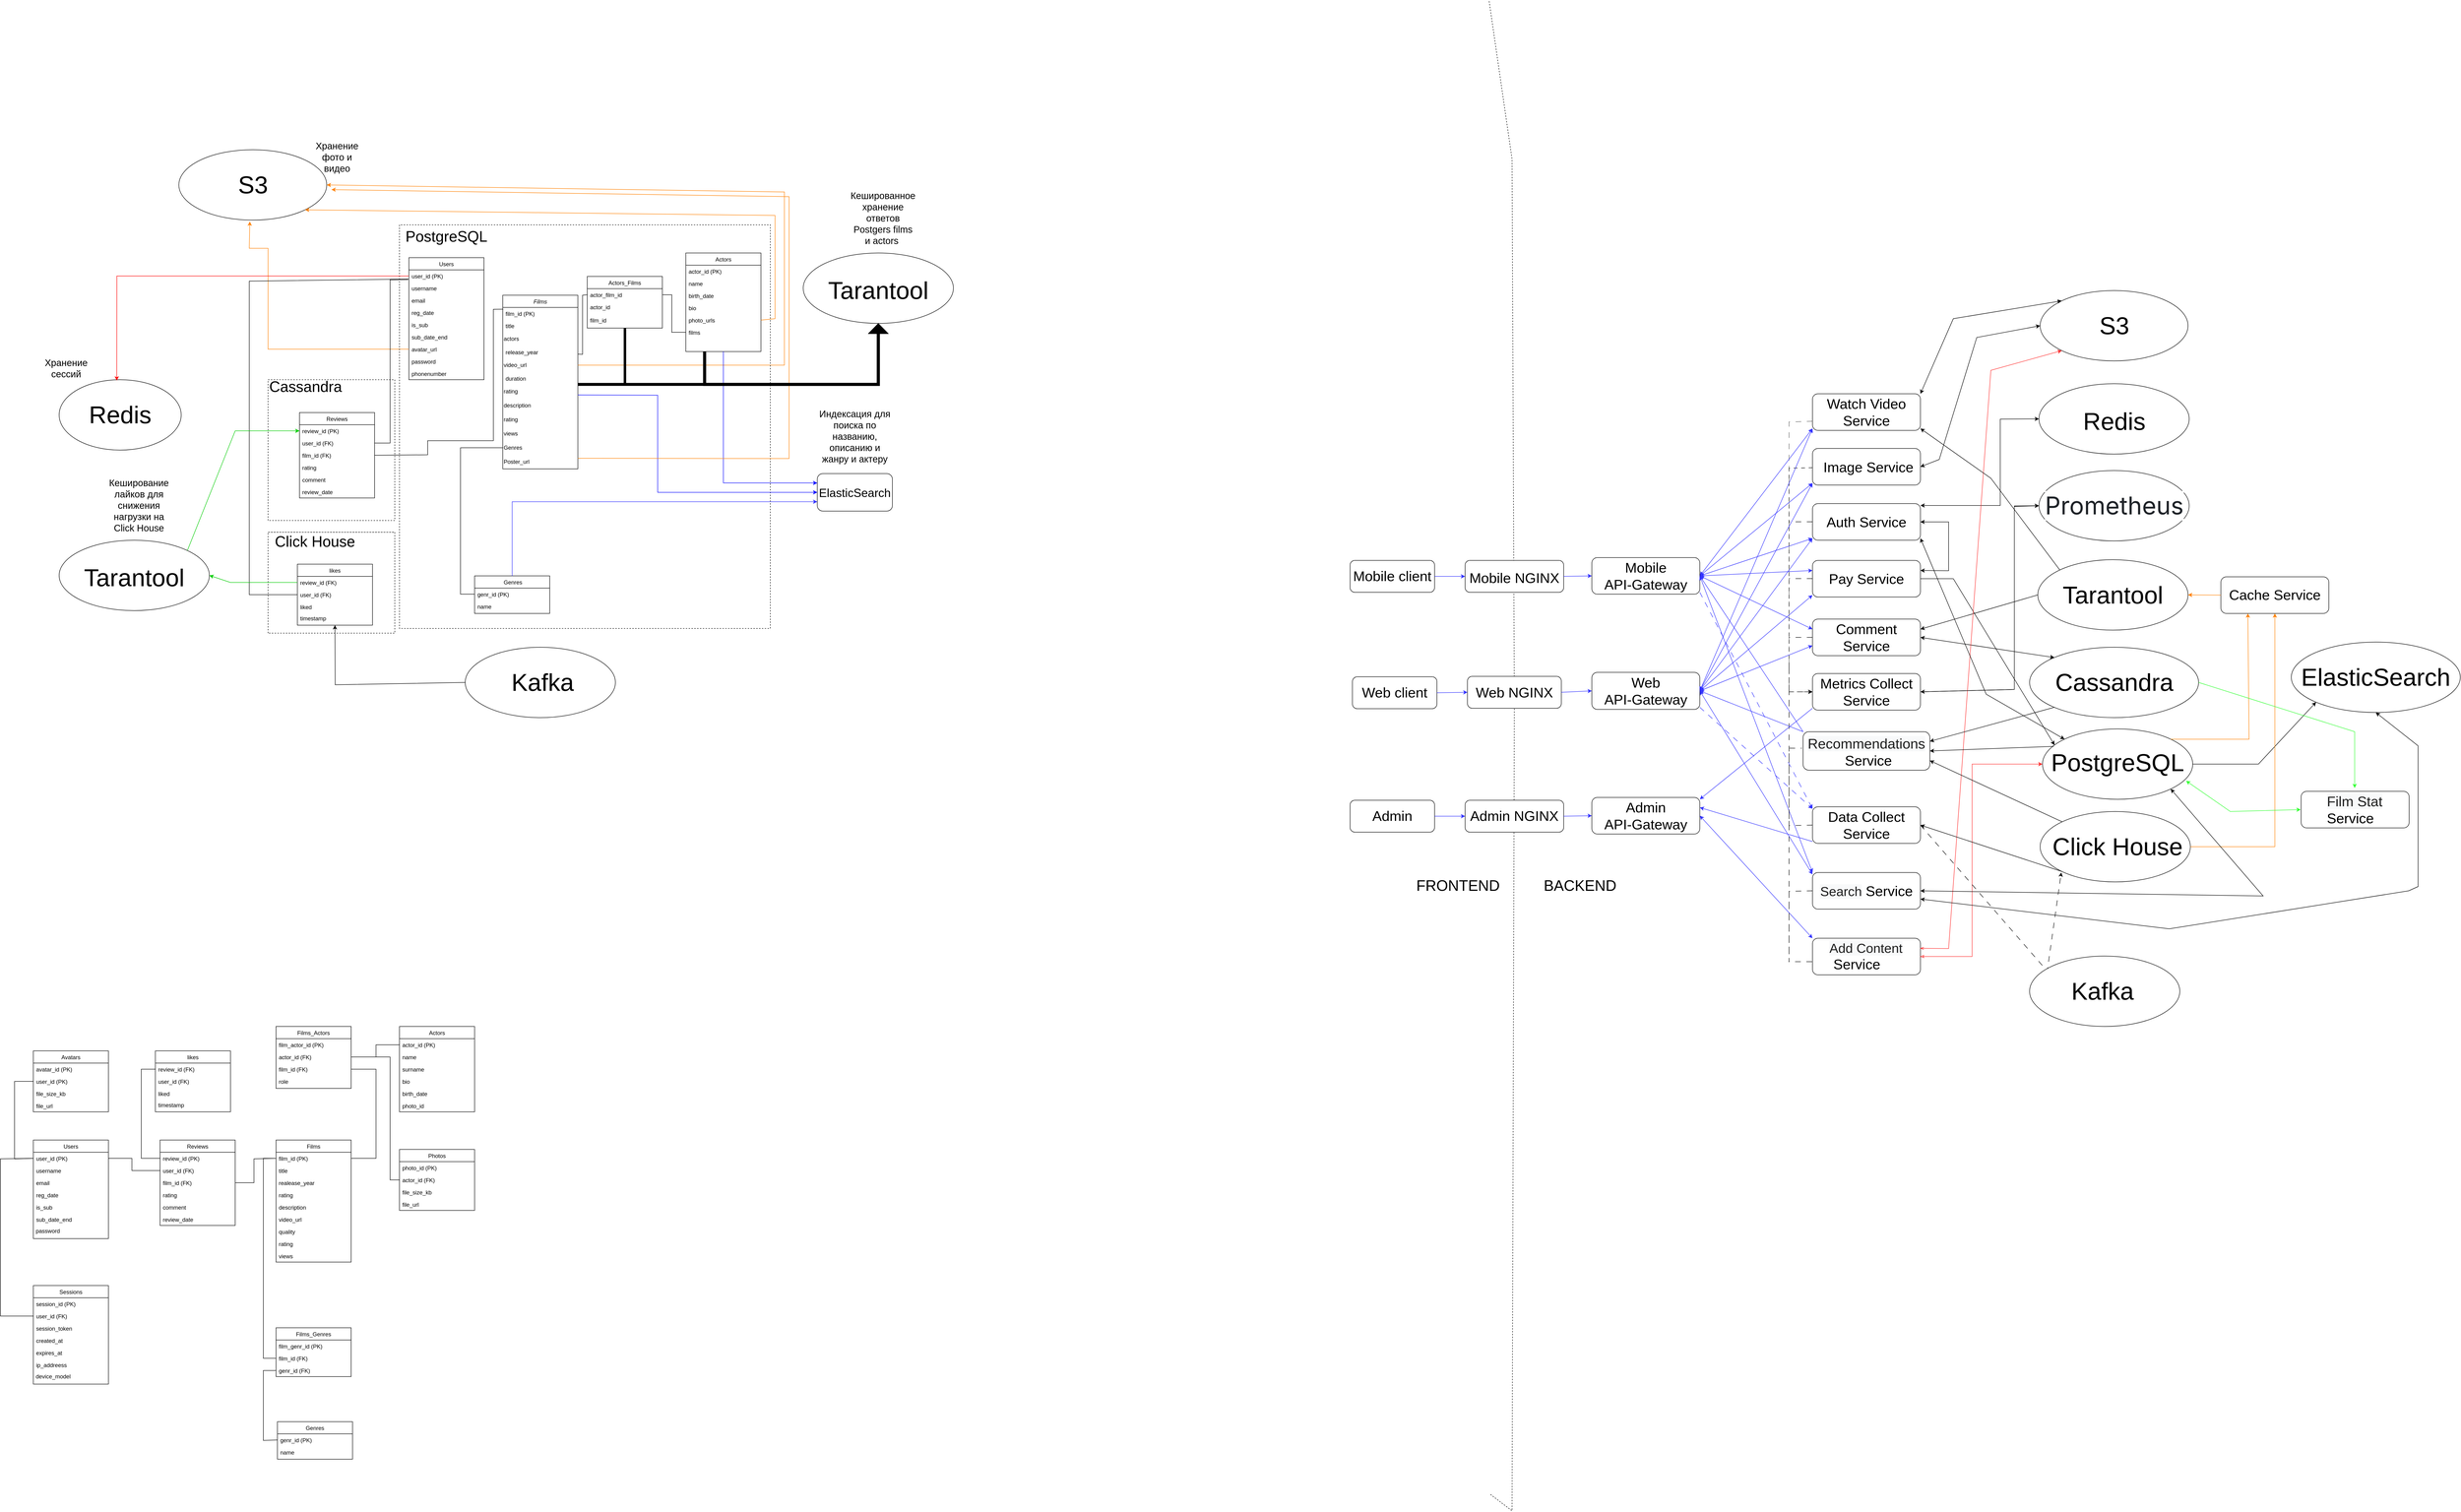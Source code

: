<mxfile version="24.8.4">
  <diagram id="C5RBs43oDa-KdzZeNtuy" name="Page-1">
    <mxGraphModel dx="4382" dy="2873" grid="1" gridSize="10" guides="1" tooltips="1" connect="1" arrows="1" fold="1" page="1" pageScale="1" pageWidth="827" pageHeight="1169" math="0" shadow="0">
      <root>
        <mxCell id="WIyWlLk6GJQsqaUBKTNV-0" />
        <mxCell id="WIyWlLk6GJQsqaUBKTNV-1" parent="WIyWlLk6GJQsqaUBKTNV-0" />
        <mxCell id="zkfFHV4jXpPFQw0GAbJ--0" value="Films" style="swimlane;fontStyle=2;align=center;verticalAlign=top;childLayout=stackLayout;horizontal=1;startSize=26;horizontalStack=0;resizeParent=1;resizeLast=0;collapsible=1;marginBottom=0;rounded=0;shadow=0;strokeWidth=1;" parent="WIyWlLk6GJQsqaUBKTNV-1" vertex="1">
          <mxGeometry x="-60" y="180" width="160" height="370" as="geometry">
            <mxRectangle x="220" y="120" width="160" height="26" as="alternateBounds" />
          </mxGeometry>
        </mxCell>
        <mxCell id="zkfFHV4jXpPFQw0GAbJ--1" value="film_id (PK)" style="text;align=left;verticalAlign=top;spacingLeft=4;spacingRight=4;overflow=hidden;rotatable=0;points=[[0,0.5],[1,0.5]];portConstraint=eastwest;" parent="zkfFHV4jXpPFQw0GAbJ--0" vertex="1">
          <mxGeometry y="26" width="160" height="26" as="geometry" />
        </mxCell>
        <mxCell id="zkfFHV4jXpPFQw0GAbJ--2" value="title" style="text;align=left;verticalAlign=top;spacingLeft=4;spacingRight=4;overflow=hidden;rotatable=0;points=[[0,0.5],[1,0.5]];portConstraint=eastwest;rounded=0;shadow=0;html=0;" parent="zkfFHV4jXpPFQw0GAbJ--0" vertex="1">
          <mxGeometry y="52" width="160" height="26" as="geometry" />
        </mxCell>
        <mxCell id="8uvJI6IVvu9Co-5r_921-40" value="actors" style="text;html=1;align=left;verticalAlign=middle;whiteSpace=wrap;rounded=0;" parent="zkfFHV4jXpPFQw0GAbJ--0" vertex="1">
          <mxGeometry y="78" width="160" height="30" as="geometry" />
        </mxCell>
        <mxCell id="zkfFHV4jXpPFQw0GAbJ--3" value="release_year&#xa;&#xa;" style="text;align=left;verticalAlign=top;spacingLeft=4;spacingRight=4;overflow=hidden;rotatable=0;points=[[0,0.5],[1,0.5]];portConstraint=eastwest;rounded=0;shadow=0;html=0;" parent="zkfFHV4jXpPFQw0GAbJ--0" vertex="1">
          <mxGeometry y="108" width="160" height="26" as="geometry" />
        </mxCell>
        <mxCell id="qH8CeAblZNbomsnx9RGe-3" value="video_url" style="text;html=1;align=left;verticalAlign=middle;whiteSpace=wrap;rounded=0;" parent="zkfFHV4jXpPFQw0GAbJ--0" vertex="1">
          <mxGeometry y="134" width="160" height="30" as="geometry" />
        </mxCell>
        <mxCell id="zkfFHV4jXpPFQw0GAbJ--5" value="duration&#xa;" style="text;align=left;verticalAlign=top;spacingLeft=4;spacingRight=4;overflow=hidden;rotatable=0;points=[[0,0.5],[1,0.5]];portConstraint=eastwest;" parent="zkfFHV4jXpPFQw0GAbJ--0" vertex="1">
          <mxGeometry y="164" width="160" height="26" as="geometry" />
        </mxCell>
        <mxCell id="qH8CeAblZNbomsnx9RGe-1" value="rating" style="text;html=1;align=left;verticalAlign=middle;whiteSpace=wrap;rounded=0;" parent="zkfFHV4jXpPFQw0GAbJ--0" vertex="1">
          <mxGeometry y="190" width="160" height="30" as="geometry" />
        </mxCell>
        <mxCell id="qH8CeAblZNbomsnx9RGe-2" value="description" style="text;html=1;align=left;verticalAlign=middle;whiteSpace=wrap;rounded=0;" parent="zkfFHV4jXpPFQw0GAbJ--0" vertex="1">
          <mxGeometry y="220" width="160" height="30" as="geometry" />
        </mxCell>
        <mxCell id="j1NrjrytzlGeje2QWVMm-1" value="rating" style="text;html=1;align=left;verticalAlign=middle;whiteSpace=wrap;rounded=0;" parent="zkfFHV4jXpPFQw0GAbJ--0" vertex="1">
          <mxGeometry y="250" width="160" height="30" as="geometry" />
        </mxCell>
        <mxCell id="j1NrjrytzlGeje2QWVMm-2" value="views" style="text;html=1;align=left;verticalAlign=middle;whiteSpace=wrap;rounded=0;" parent="zkfFHV4jXpPFQw0GAbJ--0" vertex="1">
          <mxGeometry y="280" width="160" height="30" as="geometry" />
        </mxCell>
        <mxCell id="8uvJI6IVvu9Co-5r_921-44" value="Genres" style="text;html=1;align=left;verticalAlign=middle;whiteSpace=wrap;rounded=0;" parent="zkfFHV4jXpPFQw0GAbJ--0" vertex="1">
          <mxGeometry y="310" width="160" height="30" as="geometry" />
        </mxCell>
        <mxCell id="nqAROP8atMoyyTu1YWLo-0" value="Poster_url" style="text;html=1;align=left;verticalAlign=middle;whiteSpace=wrap;rounded=0;" parent="zkfFHV4jXpPFQw0GAbJ--0" vertex="1">
          <mxGeometry y="340" width="160" height="30" as="geometry" />
        </mxCell>
        <mxCell id="zkfFHV4jXpPFQw0GAbJ--17" value="Actors" style="swimlane;fontStyle=0;align=center;verticalAlign=top;childLayout=stackLayout;horizontal=1;startSize=26;horizontalStack=0;resizeParent=1;resizeLast=0;collapsible=1;marginBottom=0;rounded=0;shadow=0;strokeWidth=1;" parent="WIyWlLk6GJQsqaUBKTNV-1" vertex="1">
          <mxGeometry x="330" y="90" width="160" height="210" as="geometry">
            <mxRectangle x="508" y="120" width="160" height="26" as="alternateBounds" />
          </mxGeometry>
        </mxCell>
        <mxCell id="zkfFHV4jXpPFQw0GAbJ--18" value="actor_id (PK)" style="text;align=left;verticalAlign=top;spacingLeft=4;spacingRight=4;overflow=hidden;rotatable=0;points=[[0,0.5],[1,0.5]];portConstraint=eastwest;" parent="zkfFHV4jXpPFQw0GAbJ--17" vertex="1">
          <mxGeometry y="26" width="160" height="26" as="geometry" />
        </mxCell>
        <mxCell id="zkfFHV4jXpPFQw0GAbJ--19" value="name" style="text;align=left;verticalAlign=top;spacingLeft=4;spacingRight=4;overflow=hidden;rotatable=0;points=[[0,0.5],[1,0.5]];portConstraint=eastwest;rounded=0;shadow=0;html=0;" parent="zkfFHV4jXpPFQw0GAbJ--17" vertex="1">
          <mxGeometry y="52" width="160" height="26" as="geometry" />
        </mxCell>
        <mxCell id="zkfFHV4jXpPFQw0GAbJ--20" value="birth_date" style="text;align=left;verticalAlign=top;spacingLeft=4;spacingRight=4;overflow=hidden;rotatable=0;points=[[0,0.5],[1,0.5]];portConstraint=eastwest;rounded=0;shadow=0;html=0;" parent="zkfFHV4jXpPFQw0GAbJ--17" vertex="1">
          <mxGeometry y="78" width="160" height="26" as="geometry" />
        </mxCell>
        <mxCell id="zkfFHV4jXpPFQw0GAbJ--21" value="bio" style="text;align=left;verticalAlign=top;spacingLeft=4;spacingRight=4;overflow=hidden;rotatable=0;points=[[0,0.5],[1,0.5]];portConstraint=eastwest;rounded=0;shadow=0;html=0;" parent="zkfFHV4jXpPFQw0GAbJ--17" vertex="1">
          <mxGeometry y="104" width="160" height="26" as="geometry" />
        </mxCell>
        <mxCell id="8uvJI6IVvu9Co-5r_921-39" value="photo_urls" style="text;align=left;verticalAlign=top;spacingLeft=4;spacingRight=4;overflow=hidden;rotatable=0;points=[[0,0.5],[1,0.5]];portConstraint=eastwest;rounded=0;shadow=0;html=0;" parent="zkfFHV4jXpPFQw0GAbJ--17" vertex="1">
          <mxGeometry y="130" width="160" height="26" as="geometry" />
        </mxCell>
        <mxCell id="8uvJI6IVvu9Co-5r_921-55" value="films" style="text;align=left;verticalAlign=top;spacingLeft=4;spacingRight=4;overflow=hidden;rotatable=0;points=[[0,0.5],[1,0.5]];portConstraint=eastwest;rounded=0;shadow=0;html=0;" parent="zkfFHV4jXpPFQw0GAbJ--17" vertex="1">
          <mxGeometry y="156" width="160" height="26" as="geometry" />
        </mxCell>
        <mxCell id="qH8CeAblZNbomsnx9RGe-6" value="Users" style="swimlane;fontStyle=0;align=center;verticalAlign=top;childLayout=stackLayout;horizontal=1;startSize=26;horizontalStack=0;resizeParent=1;resizeLast=0;collapsible=1;marginBottom=0;rounded=0;shadow=0;strokeWidth=1;" parent="WIyWlLk6GJQsqaUBKTNV-1" vertex="1">
          <mxGeometry x="-260" y="100" width="160" height="260" as="geometry">
            <mxRectangle x="508" y="120" width="160" height="26" as="alternateBounds" />
          </mxGeometry>
        </mxCell>
        <mxCell id="qH8CeAblZNbomsnx9RGe-7" value="user_id (PK)" style="text;align=left;verticalAlign=top;spacingLeft=4;spacingRight=4;overflow=hidden;rotatable=0;points=[[0,0.5],[1,0.5]];portConstraint=eastwest;" parent="qH8CeAblZNbomsnx9RGe-6" vertex="1">
          <mxGeometry y="26" width="160" height="26" as="geometry" />
        </mxCell>
        <mxCell id="qH8CeAblZNbomsnx9RGe-8" value="username" style="text;align=left;verticalAlign=top;spacingLeft=4;spacingRight=4;overflow=hidden;rotatable=0;points=[[0,0.5],[1,0.5]];portConstraint=eastwest;rounded=0;shadow=0;html=0;" parent="qH8CeAblZNbomsnx9RGe-6" vertex="1">
          <mxGeometry y="52" width="160" height="26" as="geometry" />
        </mxCell>
        <mxCell id="qH8CeAblZNbomsnx9RGe-9" value="email" style="text;align=left;verticalAlign=top;spacingLeft=4;spacingRight=4;overflow=hidden;rotatable=0;points=[[0,0.5],[1,0.5]];portConstraint=eastwest;rounded=0;shadow=0;html=0;" parent="qH8CeAblZNbomsnx9RGe-6" vertex="1">
          <mxGeometry y="78" width="160" height="26" as="geometry" />
        </mxCell>
        <mxCell id="qH8CeAblZNbomsnx9RGe-10" value="reg_date" style="text;align=left;verticalAlign=top;spacingLeft=4;spacingRight=4;overflow=hidden;rotatable=0;points=[[0,0.5],[1,0.5]];portConstraint=eastwest;rounded=0;shadow=0;html=0;" parent="qH8CeAblZNbomsnx9RGe-6" vertex="1">
          <mxGeometry y="104" width="160" height="26" as="geometry" />
        </mxCell>
        <mxCell id="qH8CeAblZNbomsnx9RGe-11" value="is_sub" style="text;align=left;verticalAlign=top;spacingLeft=4;spacingRight=4;overflow=hidden;rotatable=0;points=[[0,0.5],[1,0.5]];portConstraint=eastwest;rounded=0;shadow=0;html=0;" parent="qH8CeAblZNbomsnx9RGe-6" vertex="1">
          <mxGeometry y="130" width="160" height="26" as="geometry" />
        </mxCell>
        <mxCell id="qH8CeAblZNbomsnx9RGe-12" value="sub_date_end" style="text;align=left;verticalAlign=top;spacingLeft=4;spacingRight=4;overflow=hidden;rotatable=0;points=[[0,0.5],[1,0.5]];portConstraint=eastwest;rounded=0;shadow=0;html=0;" parent="qH8CeAblZNbomsnx9RGe-6" vertex="1">
          <mxGeometry y="156" width="160" height="26" as="geometry" />
        </mxCell>
        <mxCell id="j1NrjrytzlGeje2QWVMm-3" value="avatar_url" style="text;align=left;verticalAlign=top;spacingLeft=4;spacingRight=4;overflow=hidden;rotatable=0;points=[[0,0.5],[1,0.5]];portConstraint=eastwest;rounded=0;shadow=0;html=0;" parent="qH8CeAblZNbomsnx9RGe-6" vertex="1">
          <mxGeometry y="182" width="160" height="26" as="geometry" />
        </mxCell>
        <mxCell id="8uvJI6IVvu9Co-5r_921-10" value="password" style="text;align=left;verticalAlign=top;spacingLeft=4;spacingRight=4;overflow=hidden;rotatable=0;points=[[0,0.5],[1,0.5]];portConstraint=eastwest;rounded=0;shadow=0;html=0;" parent="qH8CeAblZNbomsnx9RGe-6" vertex="1">
          <mxGeometry y="208" width="160" height="26" as="geometry" />
        </mxCell>
        <mxCell id="8uvJI6IVvu9Co-5r_921-11" value="phonenumber" style="text;align=left;verticalAlign=top;spacingLeft=4;spacingRight=4;overflow=hidden;rotatable=0;points=[[0,0.5],[1,0.5]];portConstraint=eastwest;rounded=0;shadow=0;html=0;" parent="qH8CeAblZNbomsnx9RGe-6" vertex="1">
          <mxGeometry y="234" width="160" height="26" as="geometry" />
        </mxCell>
        <mxCell id="qH8CeAblZNbomsnx9RGe-14" value="Reviews" style="swimlane;fontStyle=0;align=center;verticalAlign=top;childLayout=stackLayout;horizontal=1;startSize=26;horizontalStack=0;resizeParent=1;resizeLast=0;collapsible=1;marginBottom=0;rounded=0;shadow=0;strokeWidth=1;" parent="WIyWlLk6GJQsqaUBKTNV-1" vertex="1">
          <mxGeometry x="-493" y="430" width="160" height="182" as="geometry">
            <mxRectangle x="508" y="120" width="160" height="26" as="alternateBounds" />
          </mxGeometry>
        </mxCell>
        <mxCell id="qH8CeAblZNbomsnx9RGe-15" value="review_id (PK)" style="text;align=left;verticalAlign=top;spacingLeft=4;spacingRight=4;overflow=hidden;rotatable=0;points=[[0,0.5],[1,0.5]];portConstraint=eastwest;" parent="qH8CeAblZNbomsnx9RGe-14" vertex="1">
          <mxGeometry y="26" width="160" height="26" as="geometry" />
        </mxCell>
        <mxCell id="qH8CeAblZNbomsnx9RGe-17" value="user_id (FK)" style="text;align=left;verticalAlign=top;spacingLeft=4;spacingRight=4;overflow=hidden;rotatable=0;points=[[0,0.5],[1,0.5]];portConstraint=eastwest;rounded=0;shadow=0;html=0;" parent="qH8CeAblZNbomsnx9RGe-14" vertex="1">
          <mxGeometry y="52" width="160" height="26" as="geometry" />
        </mxCell>
        <mxCell id="qH8CeAblZNbomsnx9RGe-16" value="film_id (FK)" style="text;align=left;verticalAlign=top;spacingLeft=4;spacingRight=4;overflow=hidden;rotatable=0;points=[[0,0.5],[1,0.5]];portConstraint=eastwest;rounded=0;shadow=0;html=0;" parent="qH8CeAblZNbomsnx9RGe-14" vertex="1">
          <mxGeometry y="78" width="160" height="26" as="geometry" />
        </mxCell>
        <mxCell id="qH8CeAblZNbomsnx9RGe-18" value="rating" style="text;align=left;verticalAlign=top;spacingLeft=4;spacingRight=4;overflow=hidden;rotatable=0;points=[[0,0.5],[1,0.5]];portConstraint=eastwest;rounded=0;shadow=0;html=0;" parent="qH8CeAblZNbomsnx9RGe-14" vertex="1">
          <mxGeometry y="104" width="160" height="26" as="geometry" />
        </mxCell>
        <mxCell id="qH8CeAblZNbomsnx9RGe-19" value="comment" style="text;align=left;verticalAlign=top;spacingLeft=4;spacingRight=4;overflow=hidden;rotatable=0;points=[[0,0.5],[1,0.5]];portConstraint=eastwest;rounded=0;shadow=0;html=0;" parent="qH8CeAblZNbomsnx9RGe-14" vertex="1">
          <mxGeometry y="130" width="160" height="26" as="geometry" />
        </mxCell>
        <mxCell id="qH8CeAblZNbomsnx9RGe-20" value="review_date" style="text;align=left;verticalAlign=top;spacingLeft=4;spacingRight=4;overflow=hidden;rotatable=0;points=[[0,0.5],[1,0.5]];portConstraint=eastwest;rounded=0;shadow=0;html=0;" parent="qH8CeAblZNbomsnx9RGe-14" vertex="1">
          <mxGeometry y="156" width="160" height="26" as="geometry" />
        </mxCell>
        <mxCell id="qH8CeAblZNbomsnx9RGe-22" value=" Genres" style="swimlane;fontStyle=0;align=center;verticalAlign=top;childLayout=stackLayout;horizontal=1;startSize=26;horizontalStack=0;resizeParent=1;resizeLast=0;collapsible=1;marginBottom=0;rounded=0;shadow=0;strokeWidth=1;" parent="WIyWlLk6GJQsqaUBKTNV-1" vertex="1">
          <mxGeometry x="-120" y="778" width="160" height="80" as="geometry">
            <mxRectangle x="508" y="120" width="160" height="26" as="alternateBounds" />
          </mxGeometry>
        </mxCell>
        <mxCell id="qH8CeAblZNbomsnx9RGe-23" value="genr_id (PK)" style="text;align=left;verticalAlign=top;spacingLeft=4;spacingRight=4;overflow=hidden;rotatable=0;points=[[0,0.5],[1,0.5]];portConstraint=eastwest;" parent="qH8CeAblZNbomsnx9RGe-22" vertex="1">
          <mxGeometry y="26" width="160" height="26" as="geometry" />
        </mxCell>
        <mxCell id="qH8CeAblZNbomsnx9RGe-24" value="name" style="text;align=left;verticalAlign=top;spacingLeft=4;spacingRight=4;overflow=hidden;rotatable=0;points=[[0,0.5],[1,0.5]];portConstraint=eastwest;rounded=0;shadow=0;html=0;" parent="qH8CeAblZNbomsnx9RGe-22" vertex="1">
          <mxGeometry y="52" width="160" height="26" as="geometry" />
        </mxCell>
        <mxCell id="qH8CeAblZNbomsnx9RGe-57" value="" style="endArrow=none;html=1;rounded=0;exitX=1;exitY=0.5;exitDx=0;exitDy=0;entryX=0.006;entryY=0.145;entryDx=0;entryDy=0;entryPerimeter=0;" parent="WIyWlLk6GJQsqaUBKTNV-1" source="qH8CeAblZNbomsnx9RGe-16" target="zkfFHV4jXpPFQw0GAbJ--1" edge="1">
          <mxGeometry width="50" height="50" relative="1" as="geometry">
            <mxPoint x="-40" y="440" as="sourcePoint" />
            <mxPoint x="10" y="390" as="targetPoint" />
            <Array as="points">
              <mxPoint x="-220" y="520" />
              <mxPoint x="-220" y="490" />
              <mxPoint x="-80" y="490" />
              <mxPoint x="-80" y="210" />
            </Array>
          </mxGeometry>
        </mxCell>
        <mxCell id="qH8CeAblZNbomsnx9RGe-63" value="" style="endArrow=none;html=1;rounded=0;exitX=0;exitY=0.5;exitDx=0;exitDy=0;entryX=0;entryY=0.5;entryDx=0;entryDy=0;" parent="WIyWlLk6GJQsqaUBKTNV-1" source="qH8CeAblZNbomsnx9RGe-23" target="8uvJI6IVvu9Co-5r_921-44" edge="1">
          <mxGeometry width="50" height="50" relative="1" as="geometry">
            <mxPoint x="-200" y="528" as="sourcePoint" />
            <mxPoint x="-120" y="721" as="targetPoint" />
            <Array as="points">
              <mxPoint x="-150" y="817" />
              <mxPoint x="-150" y="721" />
              <mxPoint x="-150" y="505" />
            </Array>
          </mxGeometry>
        </mxCell>
        <mxCell id="j1NrjrytzlGeje2QWVMm-5" value="" style="ellipse;whiteSpace=wrap;html=1;" parent="WIyWlLk6GJQsqaUBKTNV-1" vertex="1">
          <mxGeometry x="-750" y="-130" width="315" height="150" as="geometry" />
        </mxCell>
        <mxCell id="j1NrjrytzlGeje2QWVMm-6" value="S3" style="text;html=1;align=center;verticalAlign=middle;whiteSpace=wrap;rounded=0;fontSize=52;" parent="WIyWlLk6GJQsqaUBKTNV-1" vertex="1">
          <mxGeometry x="-687.5" y="-95" width="190" height="80" as="geometry" />
        </mxCell>
        <mxCell id="j1NrjrytzlGeje2QWVMm-7" value="" style="endArrow=classic;html=1;rounded=0;exitX=0;exitY=0.5;exitDx=0;exitDy=0;entryX=0.48;entryY=1.02;entryDx=0;entryDy=0;entryPerimeter=0;fontColor=#333333;strokeColor=#FF8000;" parent="WIyWlLk6GJQsqaUBKTNV-1" source="j1NrjrytzlGeje2QWVMm-3" target="j1NrjrytzlGeje2QWVMm-5" edge="1">
          <mxGeometry width="50" height="50" relative="1" as="geometry">
            <mxPoint x="-300" y="420" as="sourcePoint" />
            <mxPoint x="-250" y="370" as="targetPoint" />
            <Array as="points">
              <mxPoint x="-560" y="295" />
              <mxPoint x="-560" y="80" />
              <mxPoint x="-600" y="80" />
            </Array>
          </mxGeometry>
        </mxCell>
        <mxCell id="8uvJI6IVvu9Co-5r_921-6" value="" style="endArrow=classic;html=1;rounded=0;exitX=1;exitY=0.5;exitDx=0;exitDy=0;entryX=1;entryY=1;entryDx=0;entryDy=0;strokeColor=#FF8000;" parent="WIyWlLk6GJQsqaUBKTNV-1" source="8uvJI6IVvu9Co-5r_921-39" target="j1NrjrytzlGeje2QWVMm-5" edge="1">
          <mxGeometry width="50" height="50" relative="1" as="geometry">
            <mxPoint x="414" y="361" as="sourcePoint" />
            <mxPoint x="240" y="210" as="targetPoint" />
            <Array as="points">
              <mxPoint x="520" y="230" />
              <mxPoint x="520" y="10" />
            </Array>
          </mxGeometry>
        </mxCell>
        <mxCell id="8uvJI6IVvu9Co-5r_921-9" value="" style="endArrow=classic;html=1;rounded=0;entryX=1;entryY=0.5;entryDx=0;entryDy=0;exitX=1;exitY=0.5;exitDx=0;exitDy=0;strokeColor=#FF8000;" parent="WIyWlLk6GJQsqaUBKTNV-1" source="qH8CeAblZNbomsnx9RGe-3" target="j1NrjrytzlGeje2QWVMm-5" edge="1">
          <mxGeometry width="50" height="50" relative="1" as="geometry">
            <mxPoint x="560" y="450" as="sourcePoint" />
            <mxPoint x="150" y="200" as="targetPoint" />
            <Array as="points">
              <mxPoint x="540" y="329" />
              <mxPoint x="540" y="-40" />
            </Array>
          </mxGeometry>
        </mxCell>
        <mxCell id="8uvJI6IVvu9Co-5r_921-12" value="" style="endArrow=none;dashed=1;html=1;rounded=0;" parent="WIyWlLk6GJQsqaUBKTNV-1" edge="1">
          <mxGeometry width="50" height="50" relative="1" as="geometry">
            <mxPoint x="-560" y="685" as="sourcePoint" />
            <mxPoint x="-560" y="900" as="targetPoint" />
            <Array as="points">
              <mxPoint x="-290" y="685" />
              <mxPoint x="-290" y="900" />
            </Array>
          </mxGeometry>
        </mxCell>
        <mxCell id="8uvJI6IVvu9Co-5r_921-13" value="" style="endArrow=none;dashed=1;html=1;rounded=0;" parent="WIyWlLk6GJQsqaUBKTNV-1" edge="1">
          <mxGeometry width="50" height="50" relative="1" as="geometry">
            <mxPoint x="510" y="890" as="sourcePoint" />
            <mxPoint x="510" y="890" as="targetPoint" />
            <Array as="points">
              <mxPoint x="510" y="30" />
              <mxPoint x="-280" y="30" />
              <mxPoint x="-280" y="890" />
            </Array>
          </mxGeometry>
        </mxCell>
        <mxCell id="8uvJI6IVvu9Co-5r_921-14" value="PostgreSQL" style="text;html=1;align=center;verticalAlign=middle;whiteSpace=wrap;rounded=0;fontSize=32;" parent="WIyWlLk6GJQsqaUBKTNV-1" vertex="1">
          <mxGeometry x="-260" width="160" height="110" as="geometry" />
        </mxCell>
        <mxCell id="8uvJI6IVvu9Co-5r_921-15" value="Cassandra" style="text;html=1;align=center;verticalAlign=middle;whiteSpace=wrap;rounded=0;fontSize=32;" parent="WIyWlLk6GJQsqaUBKTNV-1" vertex="1">
          <mxGeometry x="-560" y="320" width="160" height="110" as="geometry" />
        </mxCell>
        <mxCell id="8uvJI6IVvu9Co-5r_921-16" value="" style="ellipse;whiteSpace=wrap;html=1;" parent="WIyWlLk6GJQsqaUBKTNV-1" vertex="1">
          <mxGeometry x="-1005" y="360" width="260" height="150" as="geometry" />
        </mxCell>
        <mxCell id="8uvJI6IVvu9Co-5r_921-17" value="Redis" style="text;html=1;align=center;verticalAlign=middle;whiteSpace=wrap;rounded=0;fontSize=52;" parent="WIyWlLk6GJQsqaUBKTNV-1" vertex="1">
          <mxGeometry x="-970" y="402.5" width="190" height="65" as="geometry" />
        </mxCell>
        <mxCell id="8uvJI6IVvu9Co-5r_921-28" value="" style="endArrow=classic;html=1;rounded=0;exitX=0;exitY=0.5;exitDx=0;exitDy=0;entryX=0.472;entryY=0.012;entryDx=0;entryDy=0;entryPerimeter=0;strokeColor=#FF0000;" parent="WIyWlLk6GJQsqaUBKTNV-1" source="qH8CeAblZNbomsnx9RGe-7" target="8uvJI6IVvu9Co-5r_921-16" edge="1">
          <mxGeometry width="50" height="50" relative="1" as="geometry">
            <mxPoint x="-340" y="590" as="sourcePoint" />
            <mxPoint x="-600" y="760" as="targetPoint" />
            <Array as="points">
              <mxPoint x="-600" y="139" />
              <mxPoint x="-737" y="139" />
              <mxPoint x="-882" y="139" />
            </Array>
          </mxGeometry>
        </mxCell>
        <mxCell id="8uvJI6IVvu9Co-5r_921-29" value="Хранение сессий" style="text;html=1;align=center;verticalAlign=middle;whiteSpace=wrap;rounded=0;fontSize=20;" parent="WIyWlLk6GJQsqaUBKTNV-1" vertex="1">
          <mxGeometry x="-1020" y="320" width="60" height="30" as="geometry" />
        </mxCell>
        <mxCell id="8uvJI6IVvu9Co-5r_921-32" value="" style="endArrow=classic;html=1;rounded=0;exitX=1;exitY=0.75;exitDx=0;exitDy=0;strokeColor=#0000FF;" parent="WIyWlLk6GJQsqaUBKTNV-1" source="qH8CeAblZNbomsnx9RGe-1" edge="1">
          <mxGeometry width="50" height="50" relative="1" as="geometry">
            <mxPoint x="220" y="490" as="sourcePoint" />
            <mxPoint x="610" y="600" as="targetPoint" />
            <Array as="points">
              <mxPoint x="270" y="393" />
              <mxPoint x="270" y="600" />
            </Array>
          </mxGeometry>
        </mxCell>
        <mxCell id="8uvJI6IVvu9Co-5r_921-33" value="" style="endArrow=classic;html=1;rounded=0;exitX=0.5;exitY=0;exitDx=0;exitDy=0;entryX=0;entryY=0.75;entryDx=0;entryDy=0;strokeColor=#3333FF;" parent="WIyWlLk6GJQsqaUBKTNV-1" source="qH8CeAblZNbomsnx9RGe-22" target="8uvJI6IVvu9Co-5r_921-34" edge="1">
          <mxGeometry width="50" height="50" relative="1" as="geometry">
            <mxPoint x="40.0" y="669" as="sourcePoint" />
            <mxPoint x="610" y="600" as="targetPoint" />
            <Array as="points">
              <mxPoint x="-40" y="620" />
              <mxPoint x="240" y="620" />
            </Array>
          </mxGeometry>
        </mxCell>
        <mxCell id="8uvJI6IVvu9Co-5r_921-34" value="" style="rounded=1;whiteSpace=wrap;html=1;" parent="WIyWlLk6GJQsqaUBKTNV-1" vertex="1">
          <mxGeometry x="610" y="560" width="160" height="80" as="geometry" />
        </mxCell>
        <mxCell id="8uvJI6IVvu9Co-5r_921-35" value="ElasticSearch" style="text;html=1;align=center;verticalAlign=middle;whiteSpace=wrap;rounded=0;fontSize=25;" parent="WIyWlLk6GJQsqaUBKTNV-1" vertex="1">
          <mxGeometry x="625" y="567.5" width="130" height="65" as="geometry" />
        </mxCell>
        <mxCell id="8uvJI6IVvu9Co-5r_921-37" value="Индексация для поиска по названию, описанию и жанру и актеру" style="text;html=1;align=center;verticalAlign=middle;whiteSpace=wrap;rounded=0;fontSize=20;" parent="WIyWlLk6GJQsqaUBKTNV-1" vertex="1">
          <mxGeometry x="610" y="440" width="160" height="80" as="geometry" />
        </mxCell>
        <mxCell id="8uvJI6IVvu9Co-5r_921-45" value="" style="endArrow=classic;html=1;rounded=0;exitX=0.5;exitY=1;exitDx=0;exitDy=0;entryX=0;entryY=0.25;entryDx=0;entryDy=0;strokeColor=#0000FF;" parent="WIyWlLk6GJQsqaUBKTNV-1" source="zkfFHV4jXpPFQw0GAbJ--17" target="8uvJI6IVvu9Co-5r_921-34" edge="1">
          <mxGeometry width="50" height="50" relative="1" as="geometry">
            <mxPoint x="-20" y="410" as="sourcePoint" />
            <mxPoint x="30" y="360" as="targetPoint" />
            <Array as="points">
              <mxPoint x="410" y="580" />
            </Array>
          </mxGeometry>
        </mxCell>
        <mxCell id="8uvJI6IVvu9Co-5r_921-46" value="Actors_Films" style="swimlane;fontStyle=0;align=center;verticalAlign=top;childLayout=stackLayout;horizontal=1;startSize=26;horizontalStack=0;resizeParent=1;resizeLast=0;collapsible=1;marginBottom=0;rounded=0;shadow=0;strokeWidth=1;" parent="WIyWlLk6GJQsqaUBKTNV-1" vertex="1">
          <mxGeometry x="120" y="140" width="160" height="110" as="geometry">
            <mxRectangle x="508" y="120" width="160" height="26" as="alternateBounds" />
          </mxGeometry>
        </mxCell>
        <mxCell id="8uvJI6IVvu9Co-5r_921-47" value="actor_film_id" style="text;align=left;verticalAlign=top;spacingLeft=4;spacingRight=4;overflow=hidden;rotatable=0;points=[[0,0.5],[1,0.5]];portConstraint=eastwest;" parent="8uvJI6IVvu9Co-5r_921-46" vertex="1">
          <mxGeometry y="26" width="160" height="26" as="geometry" />
        </mxCell>
        <mxCell id="8uvJI6IVvu9Co-5r_921-48" value="actor_id" style="text;align=left;verticalAlign=top;spacingLeft=4;spacingRight=4;overflow=hidden;rotatable=0;points=[[0,0.5],[1,0.5]];portConstraint=eastwest;rounded=0;shadow=0;html=0;" parent="8uvJI6IVvu9Co-5r_921-46" vertex="1">
          <mxGeometry y="52" width="160" height="28" as="geometry" />
        </mxCell>
        <mxCell id="8uvJI6IVvu9Co-5r_921-49" value="film_id" style="text;align=left;verticalAlign=top;spacingLeft=4;spacingRight=4;overflow=hidden;rotatable=0;points=[[0,0.5],[1,0.5]];portConstraint=eastwest;rounded=0;shadow=0;html=0;" parent="8uvJI6IVvu9Co-5r_921-46" vertex="1">
          <mxGeometry y="80" width="160" height="24" as="geometry" />
        </mxCell>
        <mxCell id="8uvJI6IVvu9Co-5r_921-52" value="" style="endArrow=none;html=1;rounded=0;entryX=1;entryY=0.25;entryDx=0;entryDy=0;exitX=0;exitY=0.5;exitDx=0;exitDy=0;" parent="WIyWlLk6GJQsqaUBKTNV-1" source="8uvJI6IVvu9Co-5r_921-47" edge="1">
          <mxGeometry width="50" height="50" relative="1" as="geometry">
            <mxPoint x="-20" y="450" as="sourcePoint" />
            <mxPoint x="100" y="305.5" as="targetPoint" />
            <Array as="points">
              <mxPoint x="110" y="180" />
              <mxPoint x="110" y="306" />
            </Array>
          </mxGeometry>
        </mxCell>
        <mxCell id="8uvJI6IVvu9Co-5r_921-53" value="" style="endArrow=none;html=1;rounded=0;entryX=1;entryY=0.5;entryDx=0;entryDy=0;exitX=0;exitY=0.5;exitDx=0;exitDy=0;" parent="WIyWlLk6GJQsqaUBKTNV-1" source="8uvJI6IVvu9Co-5r_921-55" target="8uvJI6IVvu9Co-5r_921-47" edge="1">
          <mxGeometry width="50" height="50" relative="1" as="geometry">
            <mxPoint x="10" y="450" as="sourcePoint" />
            <mxPoint x="60" y="400" as="targetPoint" />
            <Array as="points">
              <mxPoint x="300" y="259" />
              <mxPoint x="300" y="179" />
            </Array>
          </mxGeometry>
        </mxCell>
        <mxCell id="8uvJI6IVvu9Co-5r_921-56" value="" style="ellipse;whiteSpace=wrap;html=1;" parent="WIyWlLk6GJQsqaUBKTNV-1" vertex="1">
          <mxGeometry x="580" y="90" width="320" height="150" as="geometry" />
        </mxCell>
        <mxCell id="8uvJI6IVvu9Co-5r_921-58" value="Tarantool" style="text;html=1;align=center;verticalAlign=middle;whiteSpace=wrap;rounded=0;fontSize=52;" parent="WIyWlLk6GJQsqaUBKTNV-1" vertex="1">
          <mxGeometry x="645" y="130" width="190" height="80" as="geometry" />
        </mxCell>
        <mxCell id="8uvJI6IVvu9Co-5r_921-59" value="" style="shape=flexArrow;endArrow=classic;html=1;rounded=0;entryX=0.5;entryY=1;entryDx=0;entryDy=0;exitX=1;exitY=0;exitDx=0;exitDy=0;strokeColor=#000000;fillColor=#000000;width=5.333;endSize=5.893;" parent="WIyWlLk6GJQsqaUBKTNV-1" source="qH8CeAblZNbomsnx9RGe-1" target="8uvJI6IVvu9Co-5r_921-56" edge="1">
          <mxGeometry width="50" height="50" relative="1" as="geometry">
            <mxPoint x="30" y="360" as="sourcePoint" />
            <mxPoint x="120" y="360" as="targetPoint" />
            <Array as="points">
              <mxPoint x="740" y="370" />
            </Array>
          </mxGeometry>
        </mxCell>
        <mxCell id="8uvJI6IVvu9Co-5r_921-60" value="" style="shape=flexArrow;endArrow=classic;html=1;rounded=0;exitX=0.5;exitY=1;exitDx=0;exitDy=0;strokeColor=none;fillColor=#000000;strokeWidth=0;startSize=1;endSize=7.227;width=5.333;" parent="WIyWlLk6GJQsqaUBKTNV-1" source="8uvJI6IVvu9Co-5r_921-46" edge="1">
          <mxGeometry width="50" height="50" relative="1" as="geometry">
            <mxPoint x="70" y="410" as="sourcePoint" />
            <mxPoint x="740" y="240" as="targetPoint" />
            <Array as="points">
              <mxPoint x="200" y="370" />
              <mxPoint x="740" y="370" />
            </Array>
          </mxGeometry>
        </mxCell>
        <mxCell id="8uvJI6IVvu9Co-5r_921-62" value="" style="shape=flexArrow;endArrow=classic;html=1;rounded=0;exitX=0.25;exitY=1;exitDx=0;exitDy=0;fillColor=#000000;width=5.333;endSize=6.757;endWidth=35.495;" parent="WIyWlLk6GJQsqaUBKTNV-1" source="zkfFHV4jXpPFQw0GAbJ--17" edge="1">
          <mxGeometry width="50" height="50" relative="1" as="geometry">
            <mxPoint x="70" y="410" as="sourcePoint" />
            <mxPoint x="740" y="240" as="targetPoint" />
            <Array as="points">
              <mxPoint x="370" y="370" />
              <mxPoint x="740" y="370" />
            </Array>
          </mxGeometry>
        </mxCell>
        <mxCell id="8uvJI6IVvu9Co-5r_921-63" value="Хранение фото и видео" style="text;html=1;align=center;verticalAlign=middle;whiteSpace=wrap;rounded=0;fontSize=20;" parent="WIyWlLk6GJQsqaUBKTNV-1" vertex="1">
          <mxGeometry x="-443" y="-130" width="60" height="30" as="geometry" />
        </mxCell>
        <mxCell id="8uvJI6IVvu9Co-5r_921-68" value="Кешированное хранение ответов Postgers films и actors&amp;nbsp;" style="text;html=1;align=center;verticalAlign=middle;whiteSpace=wrap;rounded=0;fontSize=20;" parent="WIyWlLk6GJQsqaUBKTNV-1" vertex="1">
          <mxGeometry x="720" width="60" height="30" as="geometry" />
        </mxCell>
        <mxCell id="4LaGBZQGXr8l_XqYr0C--0" value="likes" style="swimlane;fontStyle=0;align=center;verticalAlign=top;childLayout=stackLayout;horizontal=1;startSize=26;horizontalStack=0;resizeParent=1;resizeLast=0;collapsible=1;marginBottom=0;rounded=0;shadow=0;strokeWidth=1;" parent="WIyWlLk6GJQsqaUBKTNV-1" vertex="1">
          <mxGeometry x="-497.5" y="753" width="160" height="130" as="geometry">
            <mxRectangle x="508" y="120" width="160" height="26" as="alternateBounds" />
          </mxGeometry>
        </mxCell>
        <mxCell id="4LaGBZQGXr8l_XqYr0C--1" value="review_id (FK)" style="text;align=left;verticalAlign=top;spacingLeft=4;spacingRight=4;overflow=hidden;rotatable=0;points=[[0,0.5],[1,0.5]];portConstraint=eastwest;" parent="4LaGBZQGXr8l_XqYr0C--0" vertex="1">
          <mxGeometry y="26" width="160" height="26" as="geometry" />
        </mxCell>
        <mxCell id="4LaGBZQGXr8l_XqYr0C--2" value="user_id (FK)" style="text;align=left;verticalAlign=top;spacingLeft=4;spacingRight=4;overflow=hidden;rotatable=0;points=[[0,0.5],[1,0.5]];portConstraint=eastwest;rounded=0;shadow=0;html=0;" parent="4LaGBZQGXr8l_XqYr0C--0" vertex="1">
          <mxGeometry y="52" width="160" height="26" as="geometry" />
        </mxCell>
        <mxCell id="4LaGBZQGXr8l_XqYr0C--3" value="liked" style="text;align=left;verticalAlign=top;spacingLeft=4;spacingRight=4;overflow=hidden;rotatable=0;points=[[0,0.5],[1,0.5]];portConstraint=eastwest;rounded=0;shadow=0;html=0;" parent="4LaGBZQGXr8l_XqYr0C--0" vertex="1">
          <mxGeometry y="78" width="160" height="24" as="geometry" />
        </mxCell>
        <mxCell id="4LaGBZQGXr8l_XqYr0C--4" value="timestamp" style="text;align=left;verticalAlign=top;spacingLeft=4;spacingRight=4;overflow=hidden;rotatable=0;points=[[0,0.5],[1,0.5]];portConstraint=eastwest;rounded=0;shadow=0;html=0;" parent="4LaGBZQGXr8l_XqYr0C--0" vertex="1">
          <mxGeometry y="102" width="160" height="26" as="geometry" />
        </mxCell>
        <mxCell id="4LaGBZQGXr8l_XqYr0C--8" value="" style="endArrow=none;dashed=1;html=1;rounded=0;" parent="WIyWlLk6GJQsqaUBKTNV-1" edge="1">
          <mxGeometry width="50" height="50" relative="1" as="geometry">
            <mxPoint x="-560" y="660" as="sourcePoint" />
            <mxPoint x="-560" y="660" as="targetPoint" />
            <Array as="points">
              <mxPoint x="-560" y="360" />
              <mxPoint x="-420" y="360" />
              <mxPoint x="-290" y="360" />
              <mxPoint x="-290" y="660" />
            </Array>
          </mxGeometry>
        </mxCell>
        <mxCell id="4LaGBZQGXr8l_XqYr0C--10" value="" style="endArrow=none;dashed=1;html=1;rounded=0;" parent="WIyWlLk6GJQsqaUBKTNV-1" edge="1">
          <mxGeometry width="50" height="50" relative="1" as="geometry">
            <mxPoint x="-560" y="900" as="sourcePoint" />
            <mxPoint x="-290" y="685" as="targetPoint" />
            <Array as="points">
              <mxPoint x="-560" y="685" />
              <mxPoint x="-420" y="685" />
            </Array>
          </mxGeometry>
        </mxCell>
        <mxCell id="4LaGBZQGXr8l_XqYr0C--11" value="Click House" style="text;html=1;align=center;verticalAlign=middle;whiteSpace=wrap;rounded=0;fontSize=32;" parent="WIyWlLk6GJQsqaUBKTNV-1" vertex="1">
          <mxGeometry x="-560" y="650" width="200" height="110" as="geometry" />
        </mxCell>
        <mxCell id="4LaGBZQGXr8l_XqYr0C--14" value="" style="endArrow=none;html=1;rounded=0;exitX=1;exitY=0.5;exitDx=0;exitDy=0;entryX=-0.011;entryY=0.795;entryDx=0;entryDy=0;entryPerimeter=0;" parent="WIyWlLk6GJQsqaUBKTNV-1" source="qH8CeAblZNbomsnx9RGe-17" target="qH8CeAblZNbomsnx9RGe-7" edge="1">
          <mxGeometry width="50" height="50" relative="1" as="geometry">
            <mxPoint x="-180" y="480" as="sourcePoint" />
            <mxPoint x="-130" y="430" as="targetPoint" />
            <Array as="points">
              <mxPoint x="-300" y="495" />
              <mxPoint x="-300" y="147" />
            </Array>
          </mxGeometry>
        </mxCell>
        <mxCell id="4LaGBZQGXr8l_XqYr0C--15" value="" style="endArrow=none;html=1;rounded=0;entryX=-0.005;entryY=0.756;entryDx=0;entryDy=0;entryPerimeter=0;exitX=0;exitY=0.5;exitDx=0;exitDy=0;" parent="WIyWlLk6GJQsqaUBKTNV-1" source="4LaGBZQGXr8l_XqYr0C--2" target="qH8CeAblZNbomsnx9RGe-7" edge="1">
          <mxGeometry width="50" height="50" relative="1" as="geometry">
            <mxPoint x="-440" y="510" as="sourcePoint" />
            <mxPoint x="-390" y="460" as="targetPoint" />
            <Array as="points">
              <mxPoint x="-600" y="818" />
              <mxPoint x="-600" y="730" />
              <mxPoint x="-600" y="150" />
            </Array>
          </mxGeometry>
        </mxCell>
        <mxCell id="JuMY-koxHvk6VMXKF_75-7" value="Reviews" style="swimlane;fontStyle=0;align=center;verticalAlign=top;childLayout=stackLayout;horizontal=1;startSize=26;horizontalStack=0;resizeParent=1;resizeLast=0;collapsible=1;marginBottom=0;rounded=0;shadow=0;strokeWidth=1;" parent="WIyWlLk6GJQsqaUBKTNV-1" vertex="1">
          <mxGeometry x="-790" y="1980" width="160" height="182" as="geometry">
            <mxRectangle x="508" y="120" width="160" height="26" as="alternateBounds" />
          </mxGeometry>
        </mxCell>
        <mxCell id="JuMY-koxHvk6VMXKF_75-8" value="review_id (PK)" style="text;align=left;verticalAlign=top;spacingLeft=4;spacingRight=4;overflow=hidden;rotatable=0;points=[[0,0.5],[1,0.5]];portConstraint=eastwest;" parent="JuMY-koxHvk6VMXKF_75-7" vertex="1">
          <mxGeometry y="26" width="160" height="26" as="geometry" />
        </mxCell>
        <mxCell id="JuMY-koxHvk6VMXKF_75-9" value="user_id (FK)" style="text;align=left;verticalAlign=top;spacingLeft=4;spacingRight=4;overflow=hidden;rotatable=0;points=[[0,0.5],[1,0.5]];portConstraint=eastwest;rounded=0;shadow=0;html=0;" parent="JuMY-koxHvk6VMXKF_75-7" vertex="1">
          <mxGeometry y="52" width="160" height="26" as="geometry" />
        </mxCell>
        <mxCell id="JuMY-koxHvk6VMXKF_75-10" value="film_id (FK)" style="text;align=left;verticalAlign=top;spacingLeft=4;spacingRight=4;overflow=hidden;rotatable=0;points=[[0,0.5],[1,0.5]];portConstraint=eastwest;rounded=0;shadow=0;html=0;" parent="JuMY-koxHvk6VMXKF_75-7" vertex="1">
          <mxGeometry y="78" width="160" height="26" as="geometry" />
        </mxCell>
        <mxCell id="JuMY-koxHvk6VMXKF_75-11" value="rating" style="text;align=left;verticalAlign=top;spacingLeft=4;spacingRight=4;overflow=hidden;rotatable=0;points=[[0,0.5],[1,0.5]];portConstraint=eastwest;rounded=0;shadow=0;html=0;" parent="JuMY-koxHvk6VMXKF_75-7" vertex="1">
          <mxGeometry y="104" width="160" height="26" as="geometry" />
        </mxCell>
        <mxCell id="JuMY-koxHvk6VMXKF_75-12" value="comment" style="text;align=left;verticalAlign=top;spacingLeft=4;spacingRight=4;overflow=hidden;rotatable=0;points=[[0,0.5],[1,0.5]];portConstraint=eastwest;rounded=0;shadow=0;html=0;" parent="JuMY-koxHvk6VMXKF_75-7" vertex="1">
          <mxGeometry y="130" width="160" height="26" as="geometry" />
        </mxCell>
        <mxCell id="JuMY-koxHvk6VMXKF_75-13" value="review_date" style="text;align=left;verticalAlign=top;spacingLeft=4;spacingRight=4;overflow=hidden;rotatable=0;points=[[0,0.5],[1,0.5]];portConstraint=eastwest;rounded=0;shadow=0;html=0;" parent="JuMY-koxHvk6VMXKF_75-7" vertex="1">
          <mxGeometry y="156" width="160" height="26" as="geometry" />
        </mxCell>
        <mxCell id="JuMY-koxHvk6VMXKF_75-14" value="Users" style="swimlane;fontStyle=0;align=center;verticalAlign=top;childLayout=stackLayout;horizontal=1;startSize=26;horizontalStack=0;resizeParent=1;resizeLast=0;collapsible=1;marginBottom=0;rounded=0;shadow=0;strokeWidth=1;" parent="WIyWlLk6GJQsqaUBKTNV-1" vertex="1">
          <mxGeometry x="-1060" y="1980" width="160" height="210" as="geometry">
            <mxRectangle x="508" y="120" width="160" height="26" as="alternateBounds" />
          </mxGeometry>
        </mxCell>
        <mxCell id="JuMY-koxHvk6VMXKF_75-15" value="user_id (PK)" style="text;align=left;verticalAlign=top;spacingLeft=4;spacingRight=4;overflow=hidden;rotatable=0;points=[[0,0.5],[1,0.5]];portConstraint=eastwest;" parent="JuMY-koxHvk6VMXKF_75-14" vertex="1">
          <mxGeometry y="26" width="160" height="26" as="geometry" />
        </mxCell>
        <mxCell id="JuMY-koxHvk6VMXKF_75-16" value="username" style="text;align=left;verticalAlign=top;spacingLeft=4;spacingRight=4;overflow=hidden;rotatable=0;points=[[0,0.5],[1,0.5]];portConstraint=eastwest;rounded=0;shadow=0;html=0;" parent="JuMY-koxHvk6VMXKF_75-14" vertex="1">
          <mxGeometry y="52" width="160" height="26" as="geometry" />
        </mxCell>
        <mxCell id="JuMY-koxHvk6VMXKF_75-17" value="email" style="text;align=left;verticalAlign=top;spacingLeft=4;spacingRight=4;overflow=hidden;rotatable=0;points=[[0,0.5],[1,0.5]];portConstraint=eastwest;rounded=0;shadow=0;html=0;" parent="JuMY-koxHvk6VMXKF_75-14" vertex="1">
          <mxGeometry y="78" width="160" height="26" as="geometry" />
        </mxCell>
        <mxCell id="JuMY-koxHvk6VMXKF_75-18" value="reg_date" style="text;align=left;verticalAlign=top;spacingLeft=4;spacingRight=4;overflow=hidden;rotatable=0;points=[[0,0.5],[1,0.5]];portConstraint=eastwest;rounded=0;shadow=0;html=0;" parent="JuMY-koxHvk6VMXKF_75-14" vertex="1">
          <mxGeometry y="104" width="160" height="26" as="geometry" />
        </mxCell>
        <mxCell id="JuMY-koxHvk6VMXKF_75-19" value="is_sub" style="text;align=left;verticalAlign=top;spacingLeft=4;spacingRight=4;overflow=hidden;rotatable=0;points=[[0,0.5],[1,0.5]];portConstraint=eastwest;rounded=0;shadow=0;html=0;" parent="JuMY-koxHvk6VMXKF_75-14" vertex="1">
          <mxGeometry y="130" width="160" height="26" as="geometry" />
        </mxCell>
        <mxCell id="JuMY-koxHvk6VMXKF_75-20" value="sub_date_end" style="text;align=left;verticalAlign=top;spacingLeft=4;spacingRight=4;overflow=hidden;rotatable=0;points=[[0,0.5],[1,0.5]];portConstraint=eastwest;rounded=0;shadow=0;html=0;" parent="JuMY-koxHvk6VMXKF_75-14" vertex="1">
          <mxGeometry y="156" width="160" height="24" as="geometry" />
        </mxCell>
        <mxCell id="JuMY-koxHvk6VMXKF_75-21" value="&lt;span style=&quot;text-wrap: nowrap;&quot;&gt;&amp;nbsp;password&lt;/span&gt;" style="text;whiteSpace=wrap;html=1;" parent="JuMY-koxHvk6VMXKF_75-14" vertex="1">
          <mxGeometry y="180" width="160" height="30" as="geometry" />
        </mxCell>
        <mxCell id="JuMY-koxHvk6VMXKF_75-22" value="Sessions" style="swimlane;fontStyle=0;align=center;verticalAlign=top;childLayout=stackLayout;horizontal=1;startSize=26;horizontalStack=0;resizeParent=1;resizeLast=0;collapsible=1;marginBottom=0;rounded=0;shadow=0;strokeWidth=1;" parent="WIyWlLk6GJQsqaUBKTNV-1" vertex="1">
          <mxGeometry x="-1060" y="2290" width="160" height="210" as="geometry">
            <mxRectangle x="508" y="120" width="160" height="26" as="alternateBounds" />
          </mxGeometry>
        </mxCell>
        <mxCell id="JuMY-koxHvk6VMXKF_75-23" value="session_id (PK)" style="text;align=left;verticalAlign=top;spacingLeft=4;spacingRight=4;overflow=hidden;rotatable=0;points=[[0,0.5],[1,0.5]];portConstraint=eastwest;" parent="JuMY-koxHvk6VMXKF_75-22" vertex="1">
          <mxGeometry y="26" width="160" height="26" as="geometry" />
        </mxCell>
        <mxCell id="JuMY-koxHvk6VMXKF_75-24" value="user_id (FK)" style="text;align=left;verticalAlign=top;spacingLeft=4;spacingRight=4;overflow=hidden;rotatable=0;points=[[0,0.5],[1,0.5]];portConstraint=eastwest;rounded=0;shadow=0;html=0;" parent="JuMY-koxHvk6VMXKF_75-22" vertex="1">
          <mxGeometry y="52" width="160" height="26" as="geometry" />
        </mxCell>
        <mxCell id="JuMY-koxHvk6VMXKF_75-25" value="session_token" style="text;align=left;verticalAlign=top;spacingLeft=4;spacingRight=4;overflow=hidden;rotatable=0;points=[[0,0.5],[1,0.5]];portConstraint=eastwest;rounded=0;shadow=0;html=0;" parent="JuMY-koxHvk6VMXKF_75-22" vertex="1">
          <mxGeometry y="78" width="160" height="26" as="geometry" />
        </mxCell>
        <mxCell id="JuMY-koxHvk6VMXKF_75-26" value="created_at" style="text;align=left;verticalAlign=top;spacingLeft=4;spacingRight=4;overflow=hidden;rotatable=0;points=[[0,0.5],[1,0.5]];portConstraint=eastwest;rounded=0;shadow=0;html=0;" parent="JuMY-koxHvk6VMXKF_75-22" vertex="1">
          <mxGeometry y="104" width="160" height="26" as="geometry" />
        </mxCell>
        <mxCell id="JuMY-koxHvk6VMXKF_75-27" value="expires_at" style="text;align=left;verticalAlign=top;spacingLeft=4;spacingRight=4;overflow=hidden;rotatable=0;points=[[0,0.5],[1,0.5]];portConstraint=eastwest;rounded=0;shadow=0;html=0;" parent="JuMY-koxHvk6VMXKF_75-22" vertex="1">
          <mxGeometry y="130" width="160" height="26" as="geometry" />
        </mxCell>
        <mxCell id="JuMY-koxHvk6VMXKF_75-28" value="ip_addreess" style="text;align=left;verticalAlign=top;spacingLeft=4;spacingRight=4;overflow=hidden;rotatable=0;points=[[0,0.5],[1,0.5]];portConstraint=eastwest;rounded=0;shadow=0;html=0;" parent="JuMY-koxHvk6VMXKF_75-22" vertex="1">
          <mxGeometry y="156" width="160" height="24" as="geometry" />
        </mxCell>
        <mxCell id="JuMY-koxHvk6VMXKF_75-29" value="&lt;span style=&quot;text-wrap: nowrap;&quot;&gt;&amp;nbsp;device_model&lt;/span&gt;" style="text;whiteSpace=wrap;html=1;" parent="JuMY-koxHvk6VMXKF_75-22" vertex="1">
          <mxGeometry y="180" width="160" height="30" as="geometry" />
        </mxCell>
        <mxCell id="JuMY-koxHvk6VMXKF_75-30" value="Avatars" style="swimlane;fontStyle=0;align=center;verticalAlign=top;childLayout=stackLayout;horizontal=1;startSize=26;horizontalStack=0;resizeParent=1;resizeLast=0;collapsible=1;marginBottom=0;rounded=0;shadow=0;strokeWidth=1;" parent="WIyWlLk6GJQsqaUBKTNV-1" vertex="1">
          <mxGeometry x="-1060" y="1790" width="160" height="130" as="geometry">
            <mxRectangle x="508" y="120" width="160" height="26" as="alternateBounds" />
          </mxGeometry>
        </mxCell>
        <mxCell id="JuMY-koxHvk6VMXKF_75-31" value="avatar_id (PK)" style="text;align=left;verticalAlign=top;spacingLeft=4;spacingRight=4;overflow=hidden;rotatable=0;points=[[0,0.5],[1,0.5]];portConstraint=eastwest;" parent="JuMY-koxHvk6VMXKF_75-30" vertex="1">
          <mxGeometry y="26" width="160" height="26" as="geometry" />
        </mxCell>
        <mxCell id="JuMY-koxHvk6VMXKF_75-32" value="user_id (PK)" style="text;align=left;verticalAlign=top;spacingLeft=4;spacingRight=4;overflow=hidden;rotatable=0;points=[[0,0.5],[1,0.5]];portConstraint=eastwest;rounded=0;shadow=0;html=0;" parent="JuMY-koxHvk6VMXKF_75-30" vertex="1">
          <mxGeometry y="52" width="160" height="26" as="geometry" />
        </mxCell>
        <mxCell id="JuMY-koxHvk6VMXKF_75-33" value="file_size_kb" style="text;align=left;verticalAlign=top;spacingLeft=4;spacingRight=4;overflow=hidden;rotatable=0;points=[[0,0.5],[1,0.5]];portConstraint=eastwest;rounded=0;shadow=0;html=0;" parent="JuMY-koxHvk6VMXKF_75-30" vertex="1">
          <mxGeometry y="78" width="160" height="26" as="geometry" />
        </mxCell>
        <mxCell id="JuMY-koxHvk6VMXKF_75-34" value="file_url" style="text;align=left;verticalAlign=top;spacingLeft=4;spacingRight=4;overflow=hidden;rotatable=0;points=[[0,0.5],[1,0.5]];portConstraint=eastwest;rounded=0;shadow=0;html=0;" parent="JuMY-koxHvk6VMXKF_75-30" vertex="1">
          <mxGeometry y="104" width="160" height="26" as="geometry" />
        </mxCell>
        <mxCell id="JuMY-koxHvk6VMXKF_75-38" value="Films_Actors" style="swimlane;fontStyle=0;align=center;verticalAlign=top;childLayout=stackLayout;horizontal=1;startSize=26;horizontalStack=0;resizeParent=1;resizeLast=0;collapsible=1;marginBottom=0;rounded=0;shadow=0;strokeWidth=1;" parent="WIyWlLk6GJQsqaUBKTNV-1" vertex="1">
          <mxGeometry x="-543" y="1738" width="160" height="132" as="geometry">
            <mxRectangle x="508" y="120" width="160" height="26" as="alternateBounds" />
          </mxGeometry>
        </mxCell>
        <mxCell id="JuMY-koxHvk6VMXKF_75-39" value="film_actor_id (PK)" style="text;align=left;verticalAlign=top;spacingLeft=4;spacingRight=4;overflow=hidden;rotatable=0;points=[[0,0.5],[1,0.5]];portConstraint=eastwest;" parent="JuMY-koxHvk6VMXKF_75-38" vertex="1">
          <mxGeometry y="26" width="160" height="26" as="geometry" />
        </mxCell>
        <mxCell id="JuMY-koxHvk6VMXKF_75-41" value="actor_id (FK)" style="text;align=left;verticalAlign=top;spacingLeft=4;spacingRight=4;overflow=hidden;rotatable=0;points=[[0,0.5],[1,0.5]];portConstraint=eastwest;rounded=0;shadow=0;html=0;" parent="JuMY-koxHvk6VMXKF_75-38" vertex="1">
          <mxGeometry y="52" width="160" height="26" as="geometry" />
        </mxCell>
        <mxCell id="JuMY-koxHvk6VMXKF_75-40" value="film_id (FK)" style="text;align=left;verticalAlign=top;spacingLeft=4;spacingRight=4;overflow=hidden;rotatable=0;points=[[0,0.5],[1,0.5]];portConstraint=eastwest;rounded=0;shadow=0;html=0;" parent="JuMY-koxHvk6VMXKF_75-38" vertex="1">
          <mxGeometry y="78" width="160" height="26" as="geometry" />
        </mxCell>
        <mxCell id="JuMY-koxHvk6VMXKF_75-42" value="role" style="text;align=left;verticalAlign=top;spacingLeft=4;spacingRight=4;overflow=hidden;rotatable=0;points=[[0,0.5],[1,0.5]];portConstraint=eastwest;rounded=0;shadow=0;html=0;" parent="JuMY-koxHvk6VMXKF_75-38" vertex="1">
          <mxGeometry y="104" width="160" height="26" as="geometry" />
        </mxCell>
        <mxCell id="JuMY-koxHvk6VMXKF_75-97" style="edgeStyle=orthogonalEdgeStyle;rounded=0;orthogonalLoop=1;jettySize=auto;html=1;exitX=1;exitY=0.5;exitDx=0;exitDy=0;" parent="JuMY-koxHvk6VMXKF_75-38" source="JuMY-koxHvk6VMXKF_75-40" target="JuMY-koxHvk6VMXKF_75-40" edge="1">
          <mxGeometry relative="1" as="geometry" />
        </mxCell>
        <mxCell id="JuMY-koxHvk6VMXKF_75-45" value="Actors" style="swimlane;fontStyle=0;align=center;verticalAlign=top;childLayout=stackLayout;horizontal=1;startSize=26;horizontalStack=0;resizeParent=1;resizeLast=0;collapsible=1;marginBottom=0;rounded=0;shadow=0;strokeWidth=1;" parent="WIyWlLk6GJQsqaUBKTNV-1" vertex="1">
          <mxGeometry x="-280" y="1738" width="160" height="182" as="geometry">
            <mxRectangle x="508" y="120" width="160" height="26" as="alternateBounds" />
          </mxGeometry>
        </mxCell>
        <mxCell id="JuMY-koxHvk6VMXKF_75-46" value="actor_id (PK)" style="text;align=left;verticalAlign=top;spacingLeft=4;spacingRight=4;overflow=hidden;rotatable=0;points=[[0,0.5],[1,0.5]];portConstraint=eastwest;" parent="JuMY-koxHvk6VMXKF_75-45" vertex="1">
          <mxGeometry y="26" width="160" height="26" as="geometry" />
        </mxCell>
        <mxCell id="JuMY-koxHvk6VMXKF_75-47" value="name" style="text;align=left;verticalAlign=top;spacingLeft=4;spacingRight=4;overflow=hidden;rotatable=0;points=[[0,0.5],[1,0.5]];portConstraint=eastwest;rounded=0;shadow=0;html=0;" parent="JuMY-koxHvk6VMXKF_75-45" vertex="1">
          <mxGeometry y="52" width="160" height="26" as="geometry" />
        </mxCell>
        <mxCell id="JuMY-koxHvk6VMXKF_75-48" value="surname" style="text;align=left;verticalAlign=top;spacingLeft=4;spacingRight=4;overflow=hidden;rotatable=0;points=[[0,0.5],[1,0.5]];portConstraint=eastwest;rounded=0;shadow=0;html=0;" parent="JuMY-koxHvk6VMXKF_75-45" vertex="1">
          <mxGeometry y="78" width="160" height="26" as="geometry" />
        </mxCell>
        <mxCell id="JuMY-koxHvk6VMXKF_75-49" value="bio" style="text;align=left;verticalAlign=top;spacingLeft=4;spacingRight=4;overflow=hidden;rotatable=0;points=[[0,0.5],[1,0.5]];portConstraint=eastwest;rounded=0;shadow=0;html=0;" parent="JuMY-koxHvk6VMXKF_75-45" vertex="1">
          <mxGeometry y="104" width="160" height="26" as="geometry" />
        </mxCell>
        <mxCell id="JuMY-koxHvk6VMXKF_75-50" value="birth_date" style="text;align=left;verticalAlign=top;spacingLeft=4;spacingRight=4;overflow=hidden;rotatable=0;points=[[0,0.5],[1,0.5]];portConstraint=eastwest;rounded=0;shadow=0;html=0;" parent="JuMY-koxHvk6VMXKF_75-45" vertex="1">
          <mxGeometry y="130" width="160" height="26" as="geometry" />
        </mxCell>
        <mxCell id="JuMY-koxHvk6VMXKF_75-51" value="photo_id" style="text;align=left;verticalAlign=top;spacingLeft=4;spacingRight=4;overflow=hidden;rotatable=0;points=[[0,0.5],[1,0.5]];portConstraint=eastwest;rounded=0;shadow=0;html=0;" parent="JuMY-koxHvk6VMXKF_75-45" vertex="1">
          <mxGeometry y="156" width="160" height="26" as="geometry" />
        </mxCell>
        <mxCell id="JuMY-koxHvk6VMXKF_75-52" value="Photos" style="swimlane;fontStyle=0;align=center;verticalAlign=top;childLayout=stackLayout;horizontal=1;startSize=26;horizontalStack=0;resizeParent=1;resizeLast=0;collapsible=1;marginBottom=0;rounded=0;shadow=0;strokeWidth=1;" parent="WIyWlLk6GJQsqaUBKTNV-1" vertex="1">
          <mxGeometry x="-280" y="2000" width="160" height="130" as="geometry">
            <mxRectangle x="508" y="120" width="160" height="26" as="alternateBounds" />
          </mxGeometry>
        </mxCell>
        <mxCell id="JuMY-koxHvk6VMXKF_75-53" value="photo_id (PK)" style="text;align=left;verticalAlign=top;spacingLeft=4;spacingRight=4;overflow=hidden;rotatable=0;points=[[0,0.5],[1,0.5]];portConstraint=eastwest;" parent="JuMY-koxHvk6VMXKF_75-52" vertex="1">
          <mxGeometry y="26" width="160" height="26" as="geometry" />
        </mxCell>
        <mxCell id="JuMY-koxHvk6VMXKF_75-54" value="actor_id (FK)" style="text;align=left;verticalAlign=top;spacingLeft=4;spacingRight=4;overflow=hidden;rotatable=0;points=[[0,0.5],[1,0.5]];portConstraint=eastwest;rounded=0;shadow=0;html=0;" parent="JuMY-koxHvk6VMXKF_75-52" vertex="1">
          <mxGeometry y="52" width="160" height="26" as="geometry" />
        </mxCell>
        <mxCell id="JuMY-koxHvk6VMXKF_75-55" value="file_size_kb" style="text;align=left;verticalAlign=top;spacingLeft=4;spacingRight=4;overflow=hidden;rotatable=0;points=[[0,0.5],[1,0.5]];portConstraint=eastwest;rounded=0;shadow=0;html=0;" parent="JuMY-koxHvk6VMXKF_75-52" vertex="1">
          <mxGeometry y="78" width="160" height="26" as="geometry" />
        </mxCell>
        <mxCell id="JuMY-koxHvk6VMXKF_75-56" value="file_url" style="text;align=left;verticalAlign=top;spacingLeft=4;spacingRight=4;overflow=hidden;rotatable=0;points=[[0,0.5],[1,0.5]];portConstraint=eastwest;rounded=0;shadow=0;html=0;" parent="JuMY-koxHvk6VMXKF_75-52" vertex="1">
          <mxGeometry y="104" width="160" height="26" as="geometry" />
        </mxCell>
        <mxCell id="JuMY-koxHvk6VMXKF_75-59" value="Films" style="swimlane;fontStyle=0;align=center;verticalAlign=top;childLayout=stackLayout;horizontal=1;startSize=26;horizontalStack=0;resizeParent=1;resizeLast=0;collapsible=1;marginBottom=0;rounded=0;shadow=0;strokeWidth=1;" parent="WIyWlLk6GJQsqaUBKTNV-1" vertex="1">
          <mxGeometry x="-543" y="1980" width="160" height="260" as="geometry">
            <mxRectangle x="508" y="120" width="160" height="26" as="alternateBounds" />
          </mxGeometry>
        </mxCell>
        <mxCell id="JuMY-koxHvk6VMXKF_75-60" value="film_id (PK)" style="text;align=left;verticalAlign=top;spacingLeft=4;spacingRight=4;overflow=hidden;rotatable=0;points=[[0,0.5],[1,0.5]];portConstraint=eastwest;" parent="JuMY-koxHvk6VMXKF_75-59" vertex="1">
          <mxGeometry y="26" width="160" height="26" as="geometry" />
        </mxCell>
        <mxCell id="JuMY-koxHvk6VMXKF_75-61" value="title" style="text;align=left;verticalAlign=top;spacingLeft=4;spacingRight=4;overflow=hidden;rotatable=0;points=[[0,0.5],[1,0.5]];portConstraint=eastwest;rounded=0;shadow=0;html=0;" parent="JuMY-koxHvk6VMXKF_75-59" vertex="1">
          <mxGeometry y="52" width="160" height="26" as="geometry" />
        </mxCell>
        <mxCell id="JuMY-koxHvk6VMXKF_75-62" value="realease_year" style="text;align=left;verticalAlign=top;spacingLeft=4;spacingRight=4;overflow=hidden;rotatable=0;points=[[0,0.5],[1,0.5]];portConstraint=eastwest;rounded=0;shadow=0;html=0;" parent="JuMY-koxHvk6VMXKF_75-59" vertex="1">
          <mxGeometry y="78" width="160" height="26" as="geometry" />
        </mxCell>
        <mxCell id="JuMY-koxHvk6VMXKF_75-63" value="rating" style="text;align=left;verticalAlign=top;spacingLeft=4;spacingRight=4;overflow=hidden;rotatable=0;points=[[0,0.5],[1,0.5]];portConstraint=eastwest;rounded=0;shadow=0;html=0;" parent="JuMY-koxHvk6VMXKF_75-59" vertex="1">
          <mxGeometry y="104" width="160" height="26" as="geometry" />
        </mxCell>
        <mxCell id="JuMY-koxHvk6VMXKF_75-64" value="description" style="text;align=left;verticalAlign=top;spacingLeft=4;spacingRight=4;overflow=hidden;rotatable=0;points=[[0,0.5],[1,0.5]];portConstraint=eastwest;rounded=0;shadow=0;html=0;" parent="JuMY-koxHvk6VMXKF_75-59" vertex="1">
          <mxGeometry y="130" width="160" height="26" as="geometry" />
        </mxCell>
        <mxCell id="JuMY-koxHvk6VMXKF_75-65" value="video_url" style="text;align=left;verticalAlign=top;spacingLeft=4;spacingRight=4;overflow=hidden;rotatable=0;points=[[0,0.5],[1,0.5]];portConstraint=eastwest;rounded=0;shadow=0;html=0;" parent="JuMY-koxHvk6VMXKF_75-59" vertex="1">
          <mxGeometry y="156" width="160" height="26" as="geometry" />
        </mxCell>
        <mxCell id="JuMY-koxHvk6VMXKF_75-87" value="quality" style="text;align=left;verticalAlign=top;spacingLeft=4;spacingRight=4;overflow=hidden;rotatable=0;points=[[0,0.5],[1,0.5]];portConstraint=eastwest;rounded=0;shadow=0;html=0;" parent="JuMY-koxHvk6VMXKF_75-59" vertex="1">
          <mxGeometry y="182" width="160" height="26" as="geometry" />
        </mxCell>
        <mxCell id="JuMY-koxHvk6VMXKF_75-88" value="rating" style="text;align=left;verticalAlign=top;spacingLeft=4;spacingRight=4;overflow=hidden;rotatable=0;points=[[0,0.5],[1,0.5]];portConstraint=eastwest;rounded=0;shadow=0;html=0;" parent="JuMY-koxHvk6VMXKF_75-59" vertex="1">
          <mxGeometry y="208" width="160" height="26" as="geometry" />
        </mxCell>
        <mxCell id="JuMY-koxHvk6VMXKF_75-90" value="views" style="text;align=left;verticalAlign=top;spacingLeft=4;spacingRight=4;overflow=hidden;rotatable=0;points=[[0,0.5],[1,0.5]];portConstraint=eastwest;rounded=0;shadow=0;html=0;" parent="JuMY-koxHvk6VMXKF_75-59" vertex="1">
          <mxGeometry y="234" width="160" height="26" as="geometry" />
        </mxCell>
        <mxCell id="JuMY-koxHvk6VMXKF_75-66" value="Films_Genres" style="swimlane;fontStyle=0;align=center;verticalAlign=top;childLayout=stackLayout;horizontal=1;startSize=26;horizontalStack=0;resizeParent=1;resizeLast=0;collapsible=1;marginBottom=0;rounded=0;shadow=0;strokeWidth=1;" parent="WIyWlLk6GJQsqaUBKTNV-1" vertex="1">
          <mxGeometry x="-543" y="2380" width="160" height="104" as="geometry">
            <mxRectangle x="508" y="120" width="160" height="26" as="alternateBounds" />
          </mxGeometry>
        </mxCell>
        <mxCell id="JuMY-koxHvk6VMXKF_75-67" value="film_genr_id (PK)" style="text;align=left;verticalAlign=top;spacingLeft=4;spacingRight=4;overflow=hidden;rotatable=0;points=[[0,0.5],[1,0.5]];portConstraint=eastwest;" parent="JuMY-koxHvk6VMXKF_75-66" vertex="1">
          <mxGeometry y="26" width="160" height="26" as="geometry" />
        </mxCell>
        <mxCell id="JuMY-koxHvk6VMXKF_75-68" value="film_id (FK)" style="text;align=left;verticalAlign=top;spacingLeft=4;spacingRight=4;overflow=hidden;rotatable=0;points=[[0,0.5],[1,0.5]];portConstraint=eastwest;rounded=0;shadow=0;html=0;" parent="JuMY-koxHvk6VMXKF_75-66" vertex="1">
          <mxGeometry y="52" width="160" height="26" as="geometry" />
        </mxCell>
        <mxCell id="JuMY-koxHvk6VMXKF_75-69" value="genr_id (FK)" style="text;align=left;verticalAlign=top;spacingLeft=4;spacingRight=4;overflow=hidden;rotatable=0;points=[[0,0.5],[1,0.5]];portConstraint=eastwest;rounded=0;shadow=0;html=0;" parent="JuMY-koxHvk6VMXKF_75-66" vertex="1">
          <mxGeometry y="78" width="160" height="26" as="geometry" />
        </mxCell>
        <mxCell id="JuMY-koxHvk6VMXKF_75-73" value="Genres" style="swimlane;fontStyle=0;align=center;verticalAlign=top;childLayout=stackLayout;horizontal=1;startSize=26;horizontalStack=0;resizeParent=1;resizeLast=0;collapsible=1;marginBottom=0;rounded=0;shadow=0;strokeWidth=1;" parent="WIyWlLk6GJQsqaUBKTNV-1" vertex="1">
          <mxGeometry x="-540" y="2580" width="160" height="80" as="geometry">
            <mxRectangle x="508" y="120" width="160" height="26" as="alternateBounds" />
          </mxGeometry>
        </mxCell>
        <mxCell id="JuMY-koxHvk6VMXKF_75-74" value="genr_id (PK)" style="text;align=left;verticalAlign=top;spacingLeft=4;spacingRight=4;overflow=hidden;rotatable=0;points=[[0,0.5],[1,0.5]];portConstraint=eastwest;" parent="JuMY-koxHvk6VMXKF_75-73" vertex="1">
          <mxGeometry y="26" width="160" height="26" as="geometry" />
        </mxCell>
        <mxCell id="JuMY-koxHvk6VMXKF_75-75" value="name" style="text;align=left;verticalAlign=top;spacingLeft=4;spacingRight=4;overflow=hidden;rotatable=0;points=[[0,0.5],[1,0.5]];portConstraint=eastwest;rounded=0;shadow=0;html=0;" parent="JuMY-koxHvk6VMXKF_75-73" vertex="1">
          <mxGeometry y="52" width="160" height="26" as="geometry" />
        </mxCell>
        <mxCell id="JuMY-koxHvk6VMXKF_75-91" value="" style="endArrow=none;html=1;rounded=0;exitX=0;exitY=0.5;exitDx=0;exitDy=0;entryX=0;entryY=0.5;entryDx=0;entryDy=0;" parent="WIyWlLk6GJQsqaUBKTNV-1" source="JuMY-koxHvk6VMXKF_75-32" target="JuMY-koxHvk6VMXKF_75-15" edge="1">
          <mxGeometry width="50" height="50" relative="1" as="geometry">
            <mxPoint x="-600" y="2130" as="sourcePoint" />
            <mxPoint x="-550" y="2080" as="targetPoint" />
            <Array as="points">
              <mxPoint x="-1100" y="1855" />
              <mxPoint x="-1100" y="2020" />
            </Array>
          </mxGeometry>
        </mxCell>
        <mxCell id="JuMY-koxHvk6VMXKF_75-92" value="" style="endArrow=none;html=1;rounded=0;exitX=0;exitY=0.5;exitDx=0;exitDy=0;entryX=0;entryY=0.5;entryDx=0;entryDy=0;" parent="WIyWlLk6GJQsqaUBKTNV-1" source="JuMY-koxHvk6VMXKF_75-24" target="JuMY-koxHvk6VMXKF_75-15" edge="1">
          <mxGeometry width="50" height="50" relative="1" as="geometry">
            <mxPoint x="-600" y="2130" as="sourcePoint" />
            <mxPoint x="-550" y="2080" as="targetPoint" />
            <Array as="points">
              <mxPoint x="-1130" y="2355" />
              <mxPoint x="-1130" y="2020" />
            </Array>
          </mxGeometry>
        </mxCell>
        <mxCell id="JuMY-koxHvk6VMXKF_75-93" value="" style="endArrow=none;html=1;rounded=0;exitX=1;exitY=0.5;exitDx=0;exitDy=0;entryX=0;entryY=0.5;entryDx=0;entryDy=0;" parent="WIyWlLk6GJQsqaUBKTNV-1" source="JuMY-koxHvk6VMXKF_75-15" target="JuMY-koxHvk6VMXKF_75-9" edge="1">
          <mxGeometry width="50" height="50" relative="1" as="geometry">
            <mxPoint x="-600" y="2130" as="sourcePoint" />
            <mxPoint x="-550" y="2080" as="targetPoint" />
            <Array as="points">
              <mxPoint x="-850" y="2019" />
              <mxPoint x="-850" y="2045" />
            </Array>
          </mxGeometry>
        </mxCell>
        <mxCell id="JuMY-koxHvk6VMXKF_75-94" value="" style="endArrow=none;html=1;rounded=0;exitX=1;exitY=0.5;exitDx=0;exitDy=0;entryX=0;entryY=0.5;entryDx=0;entryDy=0;" parent="WIyWlLk6GJQsqaUBKTNV-1" source="JuMY-koxHvk6VMXKF_75-10" target="JuMY-koxHvk6VMXKF_75-60" edge="1">
          <mxGeometry width="50" height="50" relative="1" as="geometry">
            <mxPoint x="-600" y="2130" as="sourcePoint" />
            <mxPoint x="-550" y="2080" as="targetPoint" />
            <Array as="points">
              <mxPoint x="-590" y="2071" />
              <mxPoint x="-590" y="2020" />
            </Array>
          </mxGeometry>
        </mxCell>
        <mxCell id="JuMY-koxHvk6VMXKF_75-95" value="" style="endArrow=none;html=1;rounded=0;entryX=1;entryY=0.5;entryDx=0;entryDy=0;exitX=1;exitY=0.5;exitDx=0;exitDy=0;" parent="WIyWlLk6GJQsqaUBKTNV-1" source="JuMY-koxHvk6VMXKF_75-40" target="JuMY-koxHvk6VMXKF_75-60" edge="1">
          <mxGeometry width="50" height="50" relative="1" as="geometry">
            <mxPoint x="-600" y="2130" as="sourcePoint" />
            <mxPoint x="-550" y="2080" as="targetPoint" />
            <Array as="points">
              <mxPoint x="-330" y="1829" />
              <mxPoint x="-330" y="2019" />
            </Array>
          </mxGeometry>
        </mxCell>
        <mxCell id="JuMY-koxHvk6VMXKF_75-96" value="" style="endArrow=none;html=1;rounded=0;exitX=0;exitY=0.5;exitDx=0;exitDy=0;entryX=0;entryY=0.5;entryDx=0;entryDy=0;" parent="WIyWlLk6GJQsqaUBKTNV-1" source="JuMY-koxHvk6VMXKF_75-68" target="JuMY-koxHvk6VMXKF_75-60" edge="1">
          <mxGeometry width="50" height="50" relative="1" as="geometry">
            <mxPoint x="-600" y="2130" as="sourcePoint" />
            <mxPoint x="-550" y="2080" as="targetPoint" />
            <Array as="points">
              <mxPoint x="-570" y="2445" />
              <mxPoint x="-570" y="2019" />
            </Array>
          </mxGeometry>
        </mxCell>
        <mxCell id="JuMY-koxHvk6VMXKF_75-98" value="" style="endArrow=none;html=1;rounded=0;exitX=1;exitY=0.5;exitDx=0;exitDy=0;entryX=0;entryY=0.5;entryDx=0;entryDy=0;" parent="WIyWlLk6GJQsqaUBKTNV-1" source="JuMY-koxHvk6VMXKF_75-41" target="JuMY-koxHvk6VMXKF_75-46" edge="1">
          <mxGeometry width="50" height="50" relative="1" as="geometry">
            <mxPoint x="-600" y="2130" as="sourcePoint" />
            <mxPoint x="-550" y="2080" as="targetPoint" />
            <Array as="points">
              <mxPoint x="-330" y="1803" />
              <mxPoint x="-330" y="1777" />
            </Array>
          </mxGeometry>
        </mxCell>
        <mxCell id="JuMY-koxHvk6VMXKF_75-99" value="" style="endArrow=none;html=1;rounded=0;exitX=0;exitY=0.5;exitDx=0;exitDy=0;entryX=1;entryY=0.5;entryDx=0;entryDy=0;" parent="WIyWlLk6GJQsqaUBKTNV-1" source="JuMY-koxHvk6VMXKF_75-54" target="JuMY-koxHvk6VMXKF_75-41" edge="1">
          <mxGeometry width="50" height="50" relative="1" as="geometry">
            <mxPoint x="-600" y="2130" as="sourcePoint" />
            <mxPoint x="-550" y="2080" as="targetPoint" />
            <Array as="points">
              <mxPoint x="-300" y="2065" />
              <mxPoint x="-300" y="1803" />
            </Array>
          </mxGeometry>
        </mxCell>
        <mxCell id="JuMY-koxHvk6VMXKF_75-100" value="likes" style="swimlane;fontStyle=0;align=center;verticalAlign=top;childLayout=stackLayout;horizontal=1;startSize=26;horizontalStack=0;resizeParent=1;resizeLast=0;collapsible=1;marginBottom=0;rounded=0;shadow=0;strokeWidth=1;" parent="WIyWlLk6GJQsqaUBKTNV-1" vertex="1">
          <mxGeometry x="-800" y="1790" width="160" height="130" as="geometry">
            <mxRectangle x="508" y="120" width="160" height="26" as="alternateBounds" />
          </mxGeometry>
        </mxCell>
        <mxCell id="JuMY-koxHvk6VMXKF_75-101" value="review_id (FK)" style="text;align=left;verticalAlign=top;spacingLeft=4;spacingRight=4;overflow=hidden;rotatable=0;points=[[0,0.5],[1,0.5]];portConstraint=eastwest;" parent="JuMY-koxHvk6VMXKF_75-100" vertex="1">
          <mxGeometry y="26" width="160" height="26" as="geometry" />
        </mxCell>
        <mxCell id="JuMY-koxHvk6VMXKF_75-102" value="user_id (FK)" style="text;align=left;verticalAlign=top;spacingLeft=4;spacingRight=4;overflow=hidden;rotatable=0;points=[[0,0.5],[1,0.5]];portConstraint=eastwest;rounded=0;shadow=0;html=0;" parent="JuMY-koxHvk6VMXKF_75-100" vertex="1">
          <mxGeometry y="52" width="160" height="26" as="geometry" />
        </mxCell>
        <mxCell id="JuMY-koxHvk6VMXKF_75-103" value="liked" style="text;align=left;verticalAlign=top;spacingLeft=4;spacingRight=4;overflow=hidden;rotatable=0;points=[[0,0.5],[1,0.5]];portConstraint=eastwest;rounded=0;shadow=0;html=0;" parent="JuMY-koxHvk6VMXKF_75-100" vertex="1">
          <mxGeometry y="78" width="160" height="24" as="geometry" />
        </mxCell>
        <mxCell id="JuMY-koxHvk6VMXKF_75-104" value="timestamp" style="text;align=left;verticalAlign=top;spacingLeft=4;spacingRight=4;overflow=hidden;rotatable=0;points=[[0,0.5],[1,0.5]];portConstraint=eastwest;rounded=0;shadow=0;html=0;" parent="JuMY-koxHvk6VMXKF_75-100" vertex="1">
          <mxGeometry y="102" width="160" height="26" as="geometry" />
        </mxCell>
        <mxCell id="JuMY-koxHvk6VMXKF_75-105" value="" style="endArrow=none;html=1;rounded=0;exitX=0;exitY=0.5;exitDx=0;exitDy=0;entryX=0;entryY=0.5;entryDx=0;entryDy=0;" parent="WIyWlLk6GJQsqaUBKTNV-1" source="JuMY-koxHvk6VMXKF_75-8" target="JuMY-koxHvk6VMXKF_75-101" edge="1">
          <mxGeometry width="50" height="50" relative="1" as="geometry">
            <mxPoint x="-620" y="2000" as="sourcePoint" />
            <mxPoint x="-570" y="1950" as="targetPoint" />
            <Array as="points">
              <mxPoint x="-830" y="2019" />
              <mxPoint x="-830" y="1829" />
            </Array>
          </mxGeometry>
        </mxCell>
        <mxCell id="JuMY-koxHvk6VMXKF_75-106" value="" style="endArrow=none;html=1;rounded=0;exitX=0;exitY=0.5;exitDx=0;exitDy=0;entryX=0;entryY=0.5;entryDx=0;entryDy=0;" parent="WIyWlLk6GJQsqaUBKTNV-1" source="JuMY-koxHvk6VMXKF_75-74" target="JuMY-koxHvk6VMXKF_75-69" edge="1">
          <mxGeometry width="50" height="50" relative="1" as="geometry">
            <mxPoint x="-610" y="2190" as="sourcePoint" />
            <mxPoint x="-560" y="2140" as="targetPoint" />
            <Array as="points">
              <mxPoint x="-570" y="2620" />
              <mxPoint x="-570" y="2471" />
            </Array>
          </mxGeometry>
        </mxCell>
        <mxCell id="JuMY-koxHvk6VMXKF_75-110" value="" style="ellipse;whiteSpace=wrap;html=1;" parent="WIyWlLk6GJQsqaUBKTNV-1" vertex="1">
          <mxGeometry x="-1005" y="702" width="320" height="150" as="geometry" />
        </mxCell>
        <mxCell id="JuMY-koxHvk6VMXKF_75-111" value="Tarantool" style="text;html=1;align=center;verticalAlign=middle;whiteSpace=wrap;rounded=0;fontSize=52;" parent="WIyWlLk6GJQsqaUBKTNV-1" vertex="1">
          <mxGeometry x="-940" y="742" width="190" height="80" as="geometry" />
        </mxCell>
        <mxCell id="JuMY-koxHvk6VMXKF_75-112" value="Кеширование лайков для снижения нагрузки на Click House" style="text;html=1;align=center;verticalAlign=middle;whiteSpace=wrap;rounded=0;fontSize=20;" parent="WIyWlLk6GJQsqaUBKTNV-1" vertex="1">
          <mxGeometry x="-865" y="612" width="60" height="30" as="geometry" />
        </mxCell>
        <mxCell id="JuMY-koxHvk6VMXKF_75-114" value="" style="endArrow=classic;html=1;rounded=0;exitX=0;exitY=0.5;exitDx=0;exitDy=0;entryX=1;entryY=0.5;entryDx=0;entryDy=0;strokeColor=#00CC00;" parent="WIyWlLk6GJQsqaUBKTNV-1" source="4LaGBZQGXr8l_XqYr0C--1" target="JuMY-koxHvk6VMXKF_75-110" edge="1">
          <mxGeometry width="50" height="50" relative="1" as="geometry">
            <mxPoint x="-100" y="420" as="sourcePoint" />
            <mxPoint x="-50" y="370" as="targetPoint" />
            <Array as="points">
              <mxPoint x="-640" y="792" />
            </Array>
          </mxGeometry>
        </mxCell>
        <mxCell id="JuMY-koxHvk6VMXKF_75-115" value="" style="endArrow=classic;html=1;rounded=0;exitX=1;exitY=0;exitDx=0;exitDy=0;entryX=0;entryY=0.5;entryDx=0;entryDy=0;strokeColor=#00CC00;" parent="WIyWlLk6GJQsqaUBKTNV-1" source="JuMY-koxHvk6VMXKF_75-110" target="qH8CeAblZNbomsnx9RGe-15" edge="1">
          <mxGeometry width="50" height="50" relative="1" as="geometry">
            <mxPoint x="-100" y="420" as="sourcePoint" />
            <mxPoint x="-50" y="370" as="targetPoint" />
            <Array as="points">
              <mxPoint x="-630" y="469" />
            </Array>
          </mxGeometry>
        </mxCell>
        <mxCell id="nqAROP8atMoyyTu1YWLo-1" value="" style="endArrow=classic;html=1;rounded=0;entryX=1;entryY=0.5;entryDx=0;entryDy=0;exitX=1;exitY=0.25;exitDx=0;exitDy=0;strokeColor=#FF8000;" parent="WIyWlLk6GJQsqaUBKTNV-1" source="nqAROP8atMoyyTu1YWLo-0" edge="1">
          <mxGeometry width="50" height="50" relative="1" as="geometry">
            <mxPoint x="110" y="339" as="sourcePoint" />
            <mxPoint x="-425" y="-45" as="targetPoint" />
            <Array as="points">
              <mxPoint x="550" y="528" />
              <mxPoint x="550" y="-30" />
            </Array>
          </mxGeometry>
        </mxCell>
        <mxCell id="nqAROP8atMoyyTu1YWLo-2" value="" style="shape=flexArrow;endArrow=classic;html=1;rounded=0;exitX=0.25;exitY=1;exitDx=0;exitDy=0;fillColor=#000000;width=5.333;endSize=6.757;endWidth=35.495;" parent="WIyWlLk6GJQsqaUBKTNV-1" edge="1">
          <mxGeometry width="50" height="50" relative="1" as="geometry">
            <mxPoint x="370" y="300" as="sourcePoint" />
            <mxPoint x="740" y="240" as="targetPoint" />
            <Array as="points">
              <mxPoint x="370" y="370" />
              <mxPoint x="560" y="370" />
              <mxPoint x="740" y="370" />
            </Array>
          </mxGeometry>
        </mxCell>
        <mxCell id="nqAROP8atMoyyTu1YWLo-3" value="" style="rounded=1;whiteSpace=wrap;html=1;" parent="WIyWlLk6GJQsqaUBKTNV-1" vertex="1">
          <mxGeometry x="1745" y="745" width="180" height="68" as="geometry" />
        </mxCell>
        <mxCell id="nqAROP8atMoyyTu1YWLo-4" value="" style="rounded=1;whiteSpace=wrap;html=1;" parent="WIyWlLk6GJQsqaUBKTNV-1" vertex="1">
          <mxGeometry x="1750" y="993" width="180" height="68" as="geometry" />
        </mxCell>
        <mxCell id="nqAROP8atMoyyTu1YWLo-5" value="&lt;font style=&quot;font-size: 30px;&quot;&gt;Mobile client&lt;/font&gt;" style="text;html=1;align=center;verticalAlign=middle;whiteSpace=wrap;rounded=0;" parent="WIyWlLk6GJQsqaUBKTNV-1" vertex="1">
          <mxGeometry x="1720" y="743" width="230" height="70" as="geometry" />
        </mxCell>
        <mxCell id="nqAROP8atMoyyTu1YWLo-6" value="&lt;font style=&quot;font-size: 30px;&quot;&gt;Web client&lt;/font&gt;" style="text;html=1;align=center;verticalAlign=middle;whiteSpace=wrap;rounded=0;" parent="WIyWlLk6GJQsqaUBKTNV-1" vertex="1">
          <mxGeometry x="1725" y="991" width="230" height="70" as="geometry" />
        </mxCell>
        <mxCell id="nqAROP8atMoyyTu1YWLo-7" value="" style="endArrow=classic;html=1;rounded=0;exitX=1;exitY=0.5;exitDx=0;exitDy=0;entryX=0;entryY=0.5;entryDx=0;entryDy=0;strokeColor=#3333FF;" parent="WIyWlLk6GJQsqaUBKTNV-1" source="nqAROP8atMoyyTu1YWLo-3" target="nqAROP8atMoyyTu1YWLo-18" edge="1">
          <mxGeometry width="50" height="50" relative="1" as="geometry">
            <mxPoint x="1650" y="960" as="sourcePoint" />
            <mxPoint x="1940" y="777" as="targetPoint" />
          </mxGeometry>
        </mxCell>
        <mxCell id="nqAROP8atMoyyTu1YWLo-9" value="" style="endArrow=classic;html=1;rounded=0;exitX=1;exitY=0.5;exitDx=0;exitDy=0;entryX=0;entryY=0.5;entryDx=0;entryDy=0;strokeColor=#3333FF;" parent="WIyWlLk6GJQsqaUBKTNV-1" source="nqAROP8atMoyyTu1YWLo-4" target="nqAROP8atMoyyTu1YWLo-16" edge="1">
          <mxGeometry width="50" height="50" relative="1" as="geometry">
            <mxPoint x="1650" y="960" as="sourcePoint" />
            <mxPoint x="1945" y="1024" as="targetPoint" />
            <Array as="points" />
          </mxGeometry>
        </mxCell>
        <mxCell id="nqAROP8atMoyyTu1YWLo-15" value="" style="endArrow=none;dashed=1;html=1;rounded=0;" parent="WIyWlLk6GJQsqaUBKTNV-1" edge="1">
          <mxGeometry width="50" height="50" relative="1" as="geometry">
            <mxPoint x="2094.696" y="993" as="sourcePoint" />
            <mxPoint x="2041" y="-448" as="targetPoint" />
            <Array as="points">
              <mxPoint x="2090" y="-110" />
            </Array>
          </mxGeometry>
        </mxCell>
        <mxCell id="nqAROP8atMoyyTu1YWLo-16" value="" style="rounded=1;whiteSpace=wrap;html=1;" parent="WIyWlLk6GJQsqaUBKTNV-1" vertex="1">
          <mxGeometry x="1995" y="992" width="200" height="68" as="geometry" />
        </mxCell>
        <mxCell id="nqAROP8atMoyyTu1YWLo-18" value="" style="rounded=1;whiteSpace=wrap;html=1;" parent="WIyWlLk6GJQsqaUBKTNV-1" vertex="1">
          <mxGeometry x="1990" y="745" width="210" height="68" as="geometry" />
        </mxCell>
        <mxCell id="nqAROP8atMoyyTu1YWLo-19" value="&lt;font style=&quot;font-size: 30px;&quot;&gt;Mobile NGINX&lt;/font&gt;" style="text;html=1;align=center;verticalAlign=middle;whiteSpace=wrap;rounded=0;" parent="WIyWlLk6GJQsqaUBKTNV-1" vertex="1">
          <mxGeometry x="1980" y="747" width="230" height="70" as="geometry" />
        </mxCell>
        <mxCell id="nqAROP8atMoyyTu1YWLo-20" value="&lt;font style=&quot;font-size: 32px;&quot;&gt;FRONTEND&lt;/font&gt;" style="text;html=1;align=center;verticalAlign=middle;whiteSpace=wrap;rounded=0;" parent="WIyWlLk6GJQsqaUBKTNV-1" vertex="1">
          <mxGeometry x="1900" y="1388" width="150" height="100" as="geometry" />
        </mxCell>
        <mxCell id="nqAROP8atMoyyTu1YWLo-21" value="&lt;font style=&quot;font-size: 32px;&quot;&gt;BACKEND&lt;/font&gt;" style="text;html=1;align=center;verticalAlign=middle;whiteSpace=wrap;rounded=0;" parent="WIyWlLk6GJQsqaUBKTNV-1" vertex="1">
          <mxGeometry x="2160" y="1388" width="150" height="100" as="geometry" />
        </mxCell>
        <mxCell id="nqAROP8atMoyyTu1YWLo-22" value="" style="rounded=1;whiteSpace=wrap;html=1;" parent="WIyWlLk6GJQsqaUBKTNV-1" vertex="1">
          <mxGeometry x="2260" y="739" width="230" height="78" as="geometry" />
        </mxCell>
        <mxCell id="nqAROP8atMoyyTu1YWLo-23" value="" style="rounded=1;whiteSpace=wrap;html=1;" parent="WIyWlLk6GJQsqaUBKTNV-1" vertex="1">
          <mxGeometry x="2260" y="983.5" width="230" height="79" as="geometry" />
        </mxCell>
        <mxCell id="nqAROP8atMoyyTu1YWLo-24" value="" style="endArrow=classic;html=1;rounded=0;entryX=0;entryY=0.5;entryDx=0;entryDy=0;exitX=1;exitY=0.5;exitDx=0;exitDy=0;strokeColor=#3333FF;" parent="WIyWlLk6GJQsqaUBKTNV-1" source="nqAROP8atMoyyTu1YWLo-18" target="nqAROP8atMoyyTu1YWLo-22" edge="1">
          <mxGeometry width="50" height="50" relative="1" as="geometry">
            <mxPoint x="2070" y="940" as="sourcePoint" />
            <mxPoint x="2120" y="890" as="targetPoint" />
          </mxGeometry>
        </mxCell>
        <mxCell id="nqAROP8atMoyyTu1YWLo-25" value="" style="endArrow=none;dashed=1;html=1;rounded=0;" parent="WIyWlLk6GJQsqaUBKTNV-1" target="nqAROP8atMoyyTu1YWLo-17" edge="1">
          <mxGeometry width="50" height="50" relative="1" as="geometry">
            <mxPoint x="2044" y="2735" as="sourcePoint" />
            <mxPoint x="2044.29" y="430" as="targetPoint" />
            <Array as="points">
              <mxPoint x="2090" y="2770" />
            </Array>
          </mxGeometry>
        </mxCell>
        <mxCell id="nqAROP8atMoyyTu1YWLo-17" value="&lt;font style=&quot;font-size: 30px;&quot;&gt;Web NGINX&lt;/font&gt;" style="text;html=1;align=center;verticalAlign=middle;whiteSpace=wrap;rounded=0;" parent="WIyWlLk6GJQsqaUBKTNV-1" vertex="1">
          <mxGeometry x="1980" y="991" width="230" height="70" as="geometry" />
        </mxCell>
        <mxCell id="nqAROP8atMoyyTu1YWLo-26" value="" style="endArrow=classic;html=1;rounded=0;exitX=1;exitY=0.5;exitDx=0;exitDy=0;entryX=0;entryY=0.5;entryDx=0;entryDy=0;strokeColor=#3333FF;" parent="WIyWlLk6GJQsqaUBKTNV-1" source="nqAROP8atMoyyTu1YWLo-16" target="nqAROP8atMoyyTu1YWLo-23" edge="1">
          <mxGeometry width="50" height="50" relative="1" as="geometry">
            <mxPoint x="2070" y="940" as="sourcePoint" />
            <mxPoint x="2120" y="890" as="targetPoint" />
          </mxGeometry>
        </mxCell>
        <mxCell id="nqAROP8atMoyyTu1YWLo-27" value="&lt;span style=&quot;font-size: 30px;&quot;&gt;Mobile&lt;br&gt;API-Gateway&lt;/span&gt;" style="text;html=1;align=center;verticalAlign=middle;whiteSpace=wrap;rounded=0;" parent="WIyWlLk6GJQsqaUBKTNV-1" vertex="1">
          <mxGeometry x="2260" y="743" width="230" height="70" as="geometry" />
        </mxCell>
        <mxCell id="nqAROP8atMoyyTu1YWLo-28" value="&lt;span style=&quot;font-size: 30px;&quot;&gt;Web&lt;br&gt;API-Gateway&lt;/span&gt;" style="text;html=1;align=center;verticalAlign=middle;whiteSpace=wrap;rounded=0;" parent="WIyWlLk6GJQsqaUBKTNV-1" vertex="1">
          <mxGeometry x="2260" y="988" width="230" height="70" as="geometry" />
        </mxCell>
        <mxCell id="nqAROP8atMoyyTu1YWLo-29" value="" style="rounded=1;whiteSpace=wrap;html=1;" parent="WIyWlLk6GJQsqaUBKTNV-1" vertex="1">
          <mxGeometry x="2730" y="624" width="230" height="78" as="geometry" />
        </mxCell>
        <mxCell id="nqAROP8atMoyyTu1YWLo-30" value="&lt;span style=&quot;font-size: 30px;&quot;&gt;Auth Service&lt;/span&gt;" style="text;html=1;align=center;verticalAlign=middle;whiteSpace=wrap;rounded=0;" parent="WIyWlLk6GJQsqaUBKTNV-1" vertex="1">
          <mxGeometry x="2730" y="628" width="230" height="70" as="geometry" />
        </mxCell>
        <mxCell id="nqAROP8atMoyyTu1YWLo-35" value="" style="rounded=1;whiteSpace=wrap;html=1;" parent="WIyWlLk6GJQsqaUBKTNV-1" vertex="1">
          <mxGeometry x="2730" y="390" width="230" height="78" as="geometry" />
        </mxCell>
        <mxCell id="nqAROP8atMoyyTu1YWLo-36" value="&lt;span style=&quot;font-size: 30px;&quot;&gt;Watch Video Service&lt;/span&gt;" style="text;html=1;align=center;verticalAlign=middle;whiteSpace=wrap;rounded=0;" parent="WIyWlLk6GJQsqaUBKTNV-1" vertex="1">
          <mxGeometry x="2730" y="394" width="230" height="70" as="geometry" />
        </mxCell>
        <mxCell id="nqAROP8atMoyyTu1YWLo-38" value="" style="rounded=1;whiteSpace=wrap;html=1;" parent="WIyWlLk6GJQsqaUBKTNV-1" vertex="1">
          <mxGeometry x="2730" y="1270" width="230" height="78" as="geometry" />
        </mxCell>
        <mxCell id="nqAROP8atMoyyTu1YWLo-39" value="&lt;div style=&quot;text-align: left;&quot;&gt;&lt;br&gt;&lt;/div&gt;" style="text;html=1;align=center;verticalAlign=middle;whiteSpace=wrap;rounded=0;" parent="WIyWlLk6GJQsqaUBKTNV-1" vertex="1">
          <mxGeometry x="2730" y="1274" width="230" height="70" as="geometry" />
        </mxCell>
        <mxCell id="nqAROP8atMoyyTu1YWLo-40" value="" style="rounded=1;whiteSpace=wrap;html=1;" parent="WIyWlLk6GJQsqaUBKTNV-1" vertex="1">
          <mxGeometry x="2730" y="986" width="230" height="78" as="geometry" />
        </mxCell>
        <mxCell id="nqAROP8atMoyyTu1YWLo-41" value="&lt;span style=&quot;font-size: 30px;&quot;&gt;Metrics Collect Service&lt;/span&gt;" style="text;html=1;align=center;verticalAlign=middle;whiteSpace=wrap;rounded=0;" parent="WIyWlLk6GJQsqaUBKTNV-1" vertex="1">
          <mxGeometry x="2730" y="990" width="230" height="70" as="geometry" />
        </mxCell>
        <mxCell id="nqAROP8atMoyyTu1YWLo-42" value="" style="rounded=1;whiteSpace=wrap;html=1;" parent="WIyWlLk6GJQsqaUBKTNV-1" vertex="1">
          <mxGeometry x="2710" y="1110" width="270" height="82" as="geometry" />
        </mxCell>
        <mxCell id="nqAROP8atMoyyTu1YWLo-43" value="&lt;span style=&quot;background-color: rgb(248, 249, 250); color: rgb(31, 31, 31); font-family: inherit; font-size: 30px; text-align: left;&quot;&gt;Recommendations&lt;/span&gt;&lt;div&gt;&lt;span style=&quot;font-size: 30px;&quot;&gt;&amp;nbsp;Service&lt;/span&gt;&lt;/div&gt;" style="text;html=1;align=center;verticalAlign=middle;whiteSpace=wrap;rounded=0;" parent="WIyWlLk6GJQsqaUBKTNV-1" vertex="1">
          <mxGeometry x="2730" y="1118" width="230" height="70" as="geometry" />
        </mxCell>
        <mxCell id="nqAROP8atMoyyTu1YWLo-46" value="" style="ellipse;whiteSpace=wrap;html=1;" parent="WIyWlLk6GJQsqaUBKTNV-1" vertex="1">
          <mxGeometry x="3215" y="170" width="315" height="150" as="geometry" />
        </mxCell>
        <mxCell id="nqAROP8atMoyyTu1YWLo-47" value="S3" style="text;html=1;align=center;verticalAlign=middle;whiteSpace=wrap;rounded=0;fontSize=52;" parent="WIyWlLk6GJQsqaUBKTNV-1" vertex="1">
          <mxGeometry x="3277.5" y="205" width="190" height="80" as="geometry" />
        </mxCell>
        <mxCell id="nqAROP8atMoyyTu1YWLo-49" value="" style="rounded=1;whiteSpace=wrap;html=1;" parent="WIyWlLk6GJQsqaUBKTNV-1" vertex="1">
          <mxGeometry x="2730" y="506.5" width="230" height="78" as="geometry" />
        </mxCell>
        <mxCell id="nqAROP8atMoyyTu1YWLo-50" value="&lt;span style=&quot;font-size: 30px;&quot;&gt;&amp;nbsp;Image Service&lt;/span&gt;" style="text;html=1;align=center;verticalAlign=middle;whiteSpace=wrap;rounded=0;" parent="WIyWlLk6GJQsqaUBKTNV-1" vertex="1">
          <mxGeometry x="2730" y="510.5" width="230" height="70" as="geometry" />
        </mxCell>
        <mxCell id="nqAROP8atMoyyTu1YWLo-53" value="" style="ellipse;whiteSpace=wrap;html=1;" parent="WIyWlLk6GJQsqaUBKTNV-1" vertex="1">
          <mxGeometry x="3212.5" y="368.5" width="320" height="150" as="geometry" />
        </mxCell>
        <mxCell id="nqAROP8atMoyyTu1YWLo-54" value="Redis" style="text;html=1;align=center;verticalAlign=middle;whiteSpace=wrap;rounded=0;fontSize=52;" parent="WIyWlLk6GJQsqaUBKTNV-1" vertex="1">
          <mxGeometry x="3277.5" y="408.5" width="190" height="80" as="geometry" />
        </mxCell>
        <mxCell id="nqAROP8atMoyyTu1YWLo-55" value="" style="ellipse;whiteSpace=wrap;html=1;" parent="WIyWlLk6GJQsqaUBKTNV-1" vertex="1">
          <mxGeometry x="3210" y="743.5" width="320" height="150" as="geometry" />
        </mxCell>
        <mxCell id="nqAROP8atMoyyTu1YWLo-56" value="Tarantool" style="text;html=1;align=center;verticalAlign=middle;whiteSpace=wrap;rounded=0;fontSize=52;" parent="WIyWlLk6GJQsqaUBKTNV-1" vertex="1">
          <mxGeometry x="3275" y="779" width="190" height="80" as="geometry" />
        </mxCell>
        <mxCell id="nqAROP8atMoyyTu1YWLo-57" value="" style="rounded=1;whiteSpace=wrap;html=1;" parent="WIyWlLk6GJQsqaUBKTNV-1" vertex="1">
          <mxGeometry x="2730" y="745" width="230" height="78" as="geometry" />
        </mxCell>
        <mxCell id="nqAROP8atMoyyTu1YWLo-58" value="&lt;span style=&quot;font-size: 30px;&quot;&gt;Pay Service&lt;/span&gt;" style="text;html=1;align=center;verticalAlign=middle;whiteSpace=wrap;rounded=0;" parent="WIyWlLk6GJQsqaUBKTNV-1" vertex="1">
          <mxGeometry x="2730" y="749" width="230" height="70" as="geometry" />
        </mxCell>
        <mxCell id="nqAROP8atMoyyTu1YWLo-59" value="" style="rounded=1;whiteSpace=wrap;html=1;" parent="WIyWlLk6GJQsqaUBKTNV-1" vertex="1">
          <mxGeometry x="2730" y="870" width="230" height="78" as="geometry" />
        </mxCell>
        <mxCell id="nqAROP8atMoyyTu1YWLo-60" value="&lt;span style=&quot;font-size: 30px;&quot;&gt;Comment Service&lt;/span&gt;" style="text;html=1;align=center;verticalAlign=middle;whiteSpace=wrap;rounded=0;" parent="WIyWlLk6GJQsqaUBKTNV-1" vertex="1">
          <mxGeometry x="2730" y="874" width="230" height="70" as="geometry" />
        </mxCell>
        <mxCell id="nqAROP8atMoyyTu1YWLo-61" value="" style="ellipse;whiteSpace=wrap;html=1;" parent="WIyWlLk6GJQsqaUBKTNV-1" vertex="1">
          <mxGeometry x="3215" y="1280" width="320" height="150" as="geometry" />
        </mxCell>
        <mxCell id="nqAROP8atMoyyTu1YWLo-62" value="Click House" style="text;html=1;align=center;verticalAlign=middle;whiteSpace=wrap;rounded=0;fontSize=52;" parent="WIyWlLk6GJQsqaUBKTNV-1" vertex="1">
          <mxGeometry x="3225" y="1315" width="310" height="80" as="geometry" />
        </mxCell>
        <mxCell id="nqAROP8atMoyyTu1YWLo-64" value="" style="ellipse;whiteSpace=wrap;html=1;" parent="WIyWlLk6GJQsqaUBKTNV-1" vertex="1">
          <mxGeometry x="3212.5" y="553.5" width="320" height="150" as="geometry" />
        </mxCell>
        <mxCell id="nqAROP8atMoyyTu1YWLo-65" value="&lt;span style=&quot;color: rgb(31, 35, 40); font-family: -apple-system, BlinkMacSystemFont, &amp;quot;Segoe UI&amp;quot;, &amp;quot;Noto Sans&amp;quot;, Helvetica, Arial, sans-serif, &amp;quot;Apple Color Emoji&amp;quot;, &amp;quot;Segoe UI Emoji&amp;quot;; text-align: left; background-color: rgb(255, 255, 255);&quot;&gt;Prometheus&lt;/span&gt;" style="text;html=1;align=center;verticalAlign=middle;whiteSpace=wrap;rounded=0;fontSize=52;" parent="WIyWlLk6GJQsqaUBKTNV-1" vertex="1">
          <mxGeometry x="3277.5" y="588.5" width="190" height="80" as="geometry" />
        </mxCell>
        <mxCell id="nqAROP8atMoyyTu1YWLo-68" value="" style="ellipse;whiteSpace=wrap;html=1;" parent="WIyWlLk6GJQsqaUBKTNV-1" vertex="1">
          <mxGeometry x="3750" y="919" width="360" height="150" as="geometry" />
        </mxCell>
        <mxCell id="nqAROP8atMoyyTu1YWLo-69" value="ElasticSearch" style="text;html=1;align=center;verticalAlign=middle;whiteSpace=wrap;rounded=0;fontSize=52;" parent="WIyWlLk6GJQsqaUBKTNV-1" vertex="1">
          <mxGeometry x="3775" y="954" width="310" height="80" as="geometry" />
        </mxCell>
        <mxCell id="nqAROP8atMoyyTu1YWLo-71" value="" style="ellipse;whiteSpace=wrap;html=1;" parent="WIyWlLk6GJQsqaUBKTNV-1" vertex="1">
          <mxGeometry x="3220" y="1104" width="320" height="150" as="geometry" />
        </mxCell>
        <mxCell id="nqAROP8atMoyyTu1YWLo-72" value="PostgreSQL" style="text;html=1;align=center;verticalAlign=middle;whiteSpace=wrap;rounded=0;fontSize=52;" parent="WIyWlLk6GJQsqaUBKTNV-1" vertex="1">
          <mxGeometry x="3285" y="1135.5" width="190" height="80" as="geometry" />
        </mxCell>
        <mxCell id="nqAROP8atMoyyTu1YWLo-73" value="" style="rounded=1;whiteSpace=wrap;html=1;" parent="WIyWlLk6GJQsqaUBKTNV-1" vertex="1">
          <mxGeometry x="2730" y="1410" width="230" height="78" as="geometry" />
        </mxCell>
        <mxCell id="nqAROP8atMoyyTu1YWLo-74" value="&lt;div style=&quot;text-align: left;&quot;&gt;&lt;font face=&quot;Arial, sans-serif&quot; color=&quot;#1f1f1f&quot;&gt;&lt;span style=&quot;font-size: 28px; white-space-collapse: preserve; background-color: rgb(248, 249, 250);&quot;&gt;Search&lt;/span&gt;&lt;/font&gt;&lt;span style=&quot;background-color: initial; font-size: 30px;&quot;&gt; Service&lt;/span&gt;&lt;br&gt;&lt;/div&gt;" style="text;html=1;align=center;verticalAlign=middle;whiteSpace=wrap;rounded=0;" parent="WIyWlLk6GJQsqaUBKTNV-1" vertex="1">
          <mxGeometry x="2730" y="1414" width="230" height="70" as="geometry" />
        </mxCell>
        <mxCell id="nqAROP8atMoyyTu1YWLo-75" value="" style="endArrow=classic;html=1;rounded=0;exitX=1;exitY=0.5;exitDx=0;exitDy=0;entryX=0;entryY=1;entryDx=0;entryDy=0;" parent="WIyWlLk6GJQsqaUBKTNV-1" source="nqAROP8atMoyyTu1YWLo-71" target="nqAROP8atMoyyTu1YWLo-68" edge="1">
          <mxGeometry width="50" height="50" relative="1" as="geometry">
            <mxPoint x="3120" y="1300" as="sourcePoint" />
            <mxPoint x="3170" y="1250" as="targetPoint" />
            <Array as="points">
              <mxPoint x="3680" y="1179" />
            </Array>
          </mxGeometry>
        </mxCell>
        <mxCell id="nqAROP8atMoyyTu1YWLo-83" value="" style="endArrow=none;startArrow=classic;html=1;rounded=0;exitX=0.08;exitY=0.229;exitDx=0;exitDy=0;entryX=1;entryY=0.5;entryDx=0;entryDy=0;exitPerimeter=0;startFill=1;endFill=0;" parent="WIyWlLk6GJQsqaUBKTNV-1" source="nqAROP8atMoyyTu1YWLo-71" target="nqAROP8atMoyyTu1YWLo-58" edge="1">
          <mxGeometry width="50" height="50" relative="1" as="geometry">
            <mxPoint x="3030" y="880" as="sourcePoint" />
            <mxPoint x="3080" y="830" as="targetPoint" />
            <Array as="points">
              <mxPoint x="3030" y="784" />
              <mxPoint x="3010" y="784" />
            </Array>
          </mxGeometry>
        </mxCell>
        <mxCell id="nqAROP8atMoyyTu1YWLo-84" value="" style="endArrow=classic;startArrow=classic;html=1;rounded=0;exitX=1;exitY=0;exitDx=0;exitDy=0;entryX=0;entryY=0.5;entryDx=0;entryDy=0;" parent="WIyWlLk6GJQsqaUBKTNV-1" source="nqAROP8atMoyyTu1YWLo-30" target="nqAROP8atMoyyTu1YWLo-53" edge="1">
          <mxGeometry width="50" height="50" relative="1" as="geometry">
            <mxPoint x="3030" y="880" as="sourcePoint" />
            <mxPoint x="3080" y="830" as="targetPoint" />
            <Array as="points">
              <mxPoint x="3130" y="628" />
              <mxPoint x="3130" y="444" />
            </Array>
          </mxGeometry>
        </mxCell>
        <mxCell id="nqAROP8atMoyyTu1YWLo-85" value="" style="ellipse;whiteSpace=wrap;html=1;" parent="WIyWlLk6GJQsqaUBKTNV-1" vertex="1">
          <mxGeometry x="3192.5" y="930" width="360" height="150" as="geometry" />
        </mxCell>
        <mxCell id="nqAROP8atMoyyTu1YWLo-86" value="Cassandra" style="text;html=1;align=center;verticalAlign=middle;whiteSpace=wrap;rounded=0;fontSize=52;" parent="WIyWlLk6GJQsqaUBKTNV-1" vertex="1">
          <mxGeometry x="3217.5" y="965" width="310" height="80" as="geometry" />
        </mxCell>
        <mxCell id="nqAROP8atMoyyTu1YWLo-88" value="" style="endArrow=classic;html=1;rounded=0;entryX=0.5;entryY=1;entryDx=0;entryDy=0;strokeColor=#FF8000;exitX=1;exitY=0.5;exitDx=0;exitDy=0;" parent="WIyWlLk6GJQsqaUBKTNV-1" source="nqAROP8atMoyyTu1YWLo-61" target="nqAROP8atMoyyTu1YWLo-89" edge="1">
          <mxGeometry width="50" height="50" relative="1" as="geometry">
            <mxPoint x="3550" y="1355" as="sourcePoint" />
            <mxPoint x="3120" y="880" as="targetPoint" />
            <Array as="points">
              <mxPoint x="3715" y="1355" />
            </Array>
          </mxGeometry>
        </mxCell>
        <mxCell id="nqAROP8atMoyyTu1YWLo-89" value="" style="rounded=1;whiteSpace=wrap;html=1;" parent="WIyWlLk6GJQsqaUBKTNV-1" vertex="1">
          <mxGeometry x="3600" y="780" width="230" height="78" as="geometry" />
        </mxCell>
        <mxCell id="nqAROP8atMoyyTu1YWLo-90" value="&lt;span style=&quot;font-size: 30px;&quot;&gt;Cache Service&lt;/span&gt;" style="text;html=1;align=center;verticalAlign=middle;whiteSpace=wrap;rounded=0;" parent="WIyWlLk6GJQsqaUBKTNV-1" vertex="1">
          <mxGeometry x="3600" y="783" width="230" height="70" as="geometry" />
        </mxCell>
        <mxCell id="nqAROP8atMoyyTu1YWLo-91" value="" style="endArrow=classic;html=1;rounded=0;entryX=1;entryY=0.5;entryDx=0;entryDy=0;strokeColor=#FF8000;exitX=0;exitY=0.5;exitDx=0;exitDy=0;" parent="WIyWlLk6GJQsqaUBKTNV-1" source="nqAROP8atMoyyTu1YWLo-89" target="nqAROP8atMoyyTu1YWLo-55" edge="1">
          <mxGeometry width="50" height="50" relative="1" as="geometry">
            <mxPoint x="3545" y="1365" as="sourcePoint" />
            <mxPoint x="3628" y="872" as="targetPoint" />
            <Array as="points" />
          </mxGeometry>
        </mxCell>
        <mxCell id="nqAROP8atMoyyTu1YWLo-92" value="" style="endArrow=classic;html=1;rounded=0;exitX=1;exitY=0;exitDx=0;exitDy=0;entryX=0.25;entryY=1;entryDx=0;entryDy=0;strokeColor=#FF8000;" parent="WIyWlLk6GJQsqaUBKTNV-1" source="nqAROP8atMoyyTu1YWLo-71" target="nqAROP8atMoyyTu1YWLo-89" edge="1">
          <mxGeometry width="50" height="50" relative="1" as="geometry">
            <mxPoint x="3250" y="930" as="sourcePoint" />
            <mxPoint x="3300" y="880" as="targetPoint" />
            <Array as="points">
              <mxPoint x="3660" y="1126" />
            </Array>
          </mxGeometry>
        </mxCell>
        <mxCell id="nqAROP8atMoyyTu1YWLo-93" value="" style="endArrow=classic;html=1;rounded=0;exitX=0;exitY=0.5;exitDx=0;exitDy=0;entryX=1;entryY=0.25;entryDx=0;entryDy=0;" parent="WIyWlLk6GJQsqaUBKTNV-1" source="nqAROP8atMoyyTu1YWLo-55" target="nqAROP8atMoyyTu1YWLo-60" edge="1">
          <mxGeometry width="50" height="50" relative="1" as="geometry">
            <mxPoint x="3300" y="830" as="sourcePoint" />
            <mxPoint x="3350" y="780" as="targetPoint" />
          </mxGeometry>
        </mxCell>
        <mxCell id="nqAROP8atMoyyTu1YWLo-98" value="" style="endArrow=classic;startArrow=classic;html=1;rounded=0;exitX=0;exitY=0;exitDx=0;exitDy=0;entryX=1;entryY=0.5;entryDx=0;entryDy=0;" parent="WIyWlLk6GJQsqaUBKTNV-1" source="nqAROP8atMoyyTu1YWLo-85" target="nqAROP8atMoyyTu1YWLo-60" edge="1">
          <mxGeometry width="50" height="50" relative="1" as="geometry">
            <mxPoint x="3300" y="830" as="sourcePoint" />
            <mxPoint x="3350" y="780" as="targetPoint" />
          </mxGeometry>
        </mxCell>
        <mxCell id="nqAROP8atMoyyTu1YWLo-102" value="" style="rounded=1;whiteSpace=wrap;html=1;" parent="WIyWlLk6GJQsqaUBKTNV-1" vertex="1">
          <mxGeometry x="2730" y="1550" width="230" height="78" as="geometry" />
        </mxCell>
        <mxCell id="nqAROP8atMoyyTu1YWLo-103" value="&lt;div style=&quot;text-align: left;&quot;&gt;&lt;font face=&quot;Arial, sans-serif&quot; color=&quot;#1f1f1f&quot;&gt;&lt;span style=&quot;font-size: 28px; white-space-collapse: preserve; background-color: rgb(248, 249, 250);&quot;&gt;Add Content&lt;/span&gt;&lt;/font&gt;&lt;/div&gt;&lt;div style=&quot;text-align: left;&quot;&gt;&lt;span style=&quot;background-color: initial; font-size: 30px;&quot;&gt;&amp;nbsp;Service&lt;/span&gt;&lt;br&gt;&lt;/div&gt;" style="text;html=1;align=center;verticalAlign=middle;whiteSpace=wrap;rounded=0;" parent="WIyWlLk6GJQsqaUBKTNV-1" vertex="1">
          <mxGeometry x="2729" y="1554" width="230" height="70" as="geometry" />
        </mxCell>
        <mxCell id="nqAROP8atMoyyTu1YWLo-104" value="" style="endArrow=classic;html=1;rounded=0;exitX=1;exitY=0.5;exitDx=0;exitDy=0;entryX=0;entryY=0.5;entryDx=0;entryDy=0;strokeColor=#FF3333;startArrow=classicThin;startFill=0;" parent="WIyWlLk6GJQsqaUBKTNV-1" source="nqAROP8atMoyyTu1YWLo-103" target="nqAROP8atMoyyTu1YWLo-71" edge="1">
          <mxGeometry width="50" height="50" relative="1" as="geometry">
            <mxPoint x="3310" y="1170" as="sourcePoint" />
            <mxPoint x="3360" y="1120" as="targetPoint" />
            <Array as="points">
              <mxPoint x="3070" y="1589" />
              <mxPoint x="3070" y="1179" />
            </Array>
          </mxGeometry>
        </mxCell>
        <mxCell id="nqAROP8atMoyyTu1YWLo-105" value="" style="endArrow=classic;html=1;rounded=0;exitX=1;exitY=0.25;exitDx=0;exitDy=0;entryX=0;entryY=1;entryDx=0;entryDy=0;strokeColor=#FF3333;startArrow=openThin;startFill=0;" parent="WIyWlLk6GJQsqaUBKTNV-1" source="nqAROP8atMoyyTu1YWLo-103" target="nqAROP8atMoyyTu1YWLo-46" edge="1">
          <mxGeometry width="50" height="50" relative="1" as="geometry">
            <mxPoint x="3310" y="1170" as="sourcePoint" />
            <mxPoint x="3360" y="1120" as="targetPoint" />
            <Array as="points">
              <mxPoint x="3020" y="1572" />
              <mxPoint x="3110" y="340" />
            </Array>
          </mxGeometry>
        </mxCell>
        <mxCell id="nqAROP8atMoyyTu1YWLo-106" value="" style="endArrow=classic;html=1;rounded=0;exitX=1;exitY=0.5;exitDx=0;exitDy=0;entryX=0;entryY=0.5;entryDx=0;entryDy=0;" parent="WIyWlLk6GJQsqaUBKTNV-1" source="nqAROP8atMoyyTu1YWLo-41" target="nqAROP8atMoyyTu1YWLo-64" edge="1">
          <mxGeometry width="50" height="50" relative="1" as="geometry">
            <mxPoint x="3130" y="970" as="sourcePoint" />
            <mxPoint x="3180" y="920" as="targetPoint" />
            <Array as="points">
              <mxPoint x="3160" y="1020" />
              <mxPoint x="3160" y="629" />
            </Array>
          </mxGeometry>
        </mxCell>
        <mxCell id="nqAROP8atMoyyTu1YWLo-107" value="" style="endArrow=classic;html=1;rounded=0;exitX=0.5;exitY=1;exitDx=0;exitDy=0;entryX=1;entryY=0.75;entryDx=0;entryDy=0;startArrow=classic;startFill=1;" parent="WIyWlLk6GJQsqaUBKTNV-1" source="nqAROP8atMoyyTu1YWLo-68" target="nqAROP8atMoyyTu1YWLo-74" edge="1">
          <mxGeometry width="50" height="50" relative="1" as="geometry">
            <mxPoint x="3140" y="940" as="sourcePoint" />
            <mxPoint x="3190" y="890" as="targetPoint" />
            <Array as="points">
              <mxPoint x="4020" y="1140" />
              <mxPoint x="4020" y="1440" />
              <mxPoint x="4000" y="1449" />
              <mxPoint x="3490" y="1530" />
            </Array>
          </mxGeometry>
        </mxCell>
        <mxCell id="nqAROP8atMoyyTu1YWLo-108" value="&lt;span style=&quot;font-size: 30px;&quot;&gt;Data Collect Service&lt;/span&gt;" style="text;html=1;align=center;verticalAlign=middle;whiteSpace=wrap;rounded=0;" parent="WIyWlLk6GJQsqaUBKTNV-1" vertex="1">
          <mxGeometry x="2730" y="1274" width="230" height="70" as="geometry" />
        </mxCell>
        <mxCell id="nqAROP8atMoyyTu1YWLo-109" value="" style="endArrow=classic;html=1;rounded=0;exitX=0;exitY=1;exitDx=0;exitDy=0;entryX=1;entryY=0.25;entryDx=0;entryDy=0;" parent="WIyWlLk6GJQsqaUBKTNV-1" source="nqAROP8atMoyyTu1YWLo-85" target="nqAROP8atMoyyTu1YWLo-42" edge="1">
          <mxGeometry width="50" height="50" relative="1" as="geometry">
            <mxPoint x="3090" y="1160" as="sourcePoint" />
            <mxPoint x="3140" y="1110" as="targetPoint" />
          </mxGeometry>
        </mxCell>
        <mxCell id="nqAROP8atMoyyTu1YWLo-110" value="" style="endArrow=classic;html=1;rounded=0;exitX=0.075;exitY=0.248;exitDx=0;exitDy=0;entryX=1;entryY=0.5;entryDx=0;entryDy=0;exitPerimeter=0;" parent="WIyWlLk6GJQsqaUBKTNV-1" source="nqAROP8atMoyyTu1YWLo-71" target="nqAROP8atMoyyTu1YWLo-42" edge="1">
          <mxGeometry width="50" height="50" relative="1" as="geometry">
            <mxPoint x="3050" y="950" as="sourcePoint" />
            <mxPoint x="3100" y="900" as="targetPoint" />
          </mxGeometry>
        </mxCell>
        <mxCell id="nqAROP8atMoyyTu1YWLo-112" value="" style="endArrow=classic;html=1;rounded=0;exitX=0;exitY=0;exitDx=0;exitDy=0;entryX=1;entryY=0.75;entryDx=0;entryDy=0;" parent="WIyWlLk6GJQsqaUBKTNV-1" source="nqAROP8atMoyyTu1YWLo-61" target="nqAROP8atMoyyTu1YWLo-42" edge="1">
          <mxGeometry width="50" height="50" relative="1" as="geometry">
            <mxPoint x="3050" y="950" as="sourcePoint" />
            <mxPoint x="3100" y="900" as="targetPoint" />
          </mxGeometry>
        </mxCell>
        <mxCell id="nqAROP8atMoyyTu1YWLo-113" value="" style="rounded=1;whiteSpace=wrap;html=1;" parent="WIyWlLk6GJQsqaUBKTNV-1" vertex="1">
          <mxGeometry x="1745" y="1256" width="180" height="68" as="geometry" />
        </mxCell>
        <mxCell id="nqAROP8atMoyyTu1YWLo-114" value="&lt;font style=&quot;font-size: 30px;&quot;&gt;Admin&lt;/font&gt;" style="text;html=1;align=center;verticalAlign=middle;whiteSpace=wrap;rounded=0;" parent="WIyWlLk6GJQsqaUBKTNV-1" vertex="1">
          <mxGeometry x="1720" y="1254" width="230" height="70" as="geometry" />
        </mxCell>
        <mxCell id="nqAROP8atMoyyTu1YWLo-115" value="" style="endArrow=classic;html=1;rounded=0;exitX=1;exitY=0.5;exitDx=0;exitDy=0;entryX=0;entryY=0.5;entryDx=0;entryDy=0;strokeColor=#3333FF;" parent="WIyWlLk6GJQsqaUBKTNV-1" source="nqAROP8atMoyyTu1YWLo-113" target="nqAROP8atMoyyTu1YWLo-116" edge="1">
          <mxGeometry width="50" height="50" relative="1" as="geometry">
            <mxPoint x="1650" y="1471" as="sourcePoint" />
            <mxPoint x="1940" y="1288" as="targetPoint" />
          </mxGeometry>
        </mxCell>
        <mxCell id="nqAROP8atMoyyTu1YWLo-116" value="" style="rounded=1;whiteSpace=wrap;html=1;" parent="WIyWlLk6GJQsqaUBKTNV-1" vertex="1">
          <mxGeometry x="1990" y="1256" width="210" height="68" as="geometry" />
        </mxCell>
        <mxCell id="nqAROP8atMoyyTu1YWLo-117" value="&lt;font style=&quot;font-size: 30px;&quot;&gt;Admin NGINX&lt;/font&gt;" style="text;html=1;align=center;verticalAlign=middle;whiteSpace=wrap;rounded=0;" parent="WIyWlLk6GJQsqaUBKTNV-1" vertex="1">
          <mxGeometry x="1980" y="1254" width="230" height="70" as="geometry" />
        </mxCell>
        <mxCell id="nqAROP8atMoyyTu1YWLo-118" value="" style="rounded=1;whiteSpace=wrap;html=1;" parent="WIyWlLk6GJQsqaUBKTNV-1" vertex="1">
          <mxGeometry x="2260" y="1250" width="230" height="78" as="geometry" />
        </mxCell>
        <mxCell id="nqAROP8atMoyyTu1YWLo-119" value="" style="endArrow=classic;html=1;rounded=0;entryX=0;entryY=0.5;entryDx=0;entryDy=0;exitX=1;exitY=0.5;exitDx=0;exitDy=0;strokeColor=#3333FF;" parent="WIyWlLk6GJQsqaUBKTNV-1" source="nqAROP8atMoyyTu1YWLo-116" target="nqAROP8atMoyyTu1YWLo-118" edge="1">
          <mxGeometry width="50" height="50" relative="1" as="geometry">
            <mxPoint x="2070" y="1451" as="sourcePoint" />
            <mxPoint x="2120" y="1401" as="targetPoint" />
          </mxGeometry>
        </mxCell>
        <mxCell id="nqAROP8atMoyyTu1YWLo-120" value="&lt;span style=&quot;font-size: 30px;&quot;&gt;Admin&lt;br&gt;API-Gateway&lt;/span&gt;" style="text;html=1;align=center;verticalAlign=middle;whiteSpace=wrap;rounded=0;" parent="WIyWlLk6GJQsqaUBKTNV-1" vertex="1">
          <mxGeometry x="2260" y="1254" width="230" height="70" as="geometry" />
        </mxCell>
        <mxCell id="nqAROP8atMoyyTu1YWLo-123" value="" style="endArrow=classic;html=1;rounded=0;entryX=1;entryY=0;entryDx=0;entryDy=0;exitX=0;exitY=0;exitDx=0;exitDy=0;startArrow=block;startFill=1;" parent="WIyWlLk6GJQsqaUBKTNV-1" source="nqAROP8atMoyyTu1YWLo-46" target="nqAROP8atMoyyTu1YWLo-35" edge="1">
          <mxGeometry width="50" height="50" relative="1" as="geometry">
            <mxPoint x="3210" y="720" as="sourcePoint" />
            <mxPoint x="3260" y="670" as="targetPoint" />
            <Array as="points">
              <mxPoint x="3030" y="230" />
            </Array>
          </mxGeometry>
        </mxCell>
        <mxCell id="nqAROP8atMoyyTu1YWLo-125" value="" style="endArrow=classic;startArrow=classic;html=1;rounded=0;exitX=1;exitY=0.5;exitDx=0;exitDy=0;entryX=0;entryY=0.5;entryDx=0;entryDy=0;" parent="WIyWlLk6GJQsqaUBKTNV-1" source="nqAROP8atMoyyTu1YWLo-50" target="nqAROP8atMoyyTu1YWLo-46" edge="1">
          <mxGeometry width="50" height="50" relative="1" as="geometry">
            <mxPoint x="3210" y="720" as="sourcePoint" />
            <mxPoint x="3260" y="670" as="targetPoint" />
            <Array as="points">
              <mxPoint x="3000" y="530" />
              <mxPoint x="3080" y="270" />
            </Array>
          </mxGeometry>
        </mxCell>
        <mxCell id="nqAROP8atMoyyTu1YWLo-126" value="" style="endArrow=classic;html=1;rounded=0;entryX=0;entryY=0.5;entryDx=0;entryDy=0;exitX=0;exitY=0.75;exitDx=0;exitDy=0;strokeColor=#666666;dashed=1;dashPattern=12 12;" parent="WIyWlLk6GJQsqaUBKTNV-1" source="nqAROP8atMoyyTu1YWLo-35" target="nqAROP8atMoyyTu1YWLo-41" edge="1">
          <mxGeometry width="50" height="50" relative="1" as="geometry">
            <mxPoint x="2730" y="930" as="sourcePoint" />
            <mxPoint x="2780" y="880" as="targetPoint" />
            <Array as="points">
              <mxPoint x="2680" y="450" />
              <mxPoint x="2680" y="1025" />
            </Array>
          </mxGeometry>
        </mxCell>
        <mxCell id="nqAROP8atMoyyTu1YWLo-127" value="" style="endArrow=classic;html=1;rounded=0;entryX=0;entryY=0.5;entryDx=0;entryDy=0;exitX=0;exitY=0.75;exitDx=0;exitDy=0;dashed=1;dashPattern=8 8;" parent="WIyWlLk6GJQsqaUBKTNV-1" target="nqAROP8atMoyyTu1YWLo-41" edge="1">
          <mxGeometry width="50" height="50" relative="1" as="geometry">
            <mxPoint x="2730" y="547.5" as="sourcePoint" />
            <mxPoint x="2730" y="1088.5" as="targetPoint" />
            <Array as="points">
              <mxPoint x="2680" y="548.5" />
              <mxPoint x="2680" y="1025" />
            </Array>
          </mxGeometry>
        </mxCell>
        <mxCell id="nqAROP8atMoyyTu1YWLo-131" value="" style="endArrow=classic;html=1;rounded=0;exitX=0;exitY=0.5;exitDx=0;exitDy=0;entryX=0;entryY=0.5;entryDx=0;entryDy=0;dashed=1;dashPattern=12 12;" parent="WIyWlLk6GJQsqaUBKTNV-1" source="nqAROP8atMoyyTu1YWLo-74" target="nqAROP8atMoyyTu1YWLo-41" edge="1">
          <mxGeometry width="50" height="50" relative="1" as="geometry">
            <mxPoint x="2730" y="930" as="sourcePoint" />
            <mxPoint x="2780" y="880" as="targetPoint" />
            <Array as="points">
              <mxPoint x="2680" y="1450" />
              <mxPoint x="2680" y="1600" />
              <mxPoint x="2680" y="1025" />
            </Array>
          </mxGeometry>
        </mxCell>
        <mxCell id="nqAROP8atMoyyTu1YWLo-134" value="" style="endArrow=none;html=1;rounded=0;exitX=0;exitY=0.5;exitDx=0;exitDy=0;dashed=1;dashPattern=12 12;" parent="WIyWlLk6GJQsqaUBKTNV-1" source="nqAROP8atMoyyTu1YWLo-60" edge="1">
          <mxGeometry width="50" height="50" relative="1" as="geometry">
            <mxPoint x="2670" y="930" as="sourcePoint" />
            <mxPoint x="2680" y="909" as="targetPoint" />
          </mxGeometry>
        </mxCell>
        <mxCell id="nqAROP8atMoyyTu1YWLo-137" value="" style="endArrow=none;html=1;rounded=0;exitX=0;exitY=0.5;exitDx=0;exitDy=0;dashed=1;dashPattern=12 12;" parent="WIyWlLk6GJQsqaUBKTNV-1" edge="1">
          <mxGeometry width="50" height="50" relative="1" as="geometry">
            <mxPoint x="2730" y="783.8" as="sourcePoint" />
            <mxPoint x="2680" y="783.8" as="targetPoint" />
          </mxGeometry>
        </mxCell>
        <mxCell id="nqAROP8atMoyyTu1YWLo-138" value="" style="endArrow=none;html=1;rounded=0;exitX=0;exitY=0.5;exitDx=0;exitDy=0;dashed=1;dashPattern=12 12;" parent="WIyWlLk6GJQsqaUBKTNV-1" edge="1">
          <mxGeometry width="50" height="50" relative="1" as="geometry">
            <mxPoint x="2730" y="662.8" as="sourcePoint" />
            <mxPoint x="2680" y="662.8" as="targetPoint" />
          </mxGeometry>
        </mxCell>
        <mxCell id="nqAROP8atMoyyTu1YWLo-139" value="" style="endArrow=none;html=1;rounded=0;dashed=1;dashPattern=12 12;" parent="WIyWlLk6GJQsqaUBKTNV-1" edge="1">
          <mxGeometry width="50" height="50" relative="1" as="geometry">
            <mxPoint x="2680" y="970" as="sourcePoint" />
            <mxPoint x="2680" y="1050" as="targetPoint" />
          </mxGeometry>
        </mxCell>
        <mxCell id="nqAROP8atMoyyTu1YWLo-140" value="" style="endArrow=none;html=1;rounded=0;exitX=0;exitY=0.5;exitDx=0;exitDy=0;dashed=1;dashPattern=12 12;" parent="WIyWlLk6GJQsqaUBKTNV-1" edge="1">
          <mxGeometry width="50" height="50" relative="1" as="geometry">
            <mxPoint x="2729" y="1600" as="sourcePoint" />
            <mxPoint x="2679" y="1600" as="targetPoint" />
          </mxGeometry>
        </mxCell>
        <mxCell id="nqAROP8atMoyyTu1YWLo-142" value="" style="endArrow=classic;html=1;rounded=0;exitX=1;exitY=1;exitDx=0;exitDy=0;entryX=0;entryY=0;entryDx=0;entryDy=0;dashed=1;dashPattern=12 12;strokeColor=#3333FF;" parent="WIyWlLk6GJQsqaUBKTNV-1" source="nqAROP8atMoyyTu1YWLo-27" target="nqAROP8atMoyyTu1YWLo-108" edge="1">
          <mxGeometry width="50" height="50" relative="1" as="geometry">
            <mxPoint x="2489" y="772" as="sourcePoint" />
            <mxPoint x="2729" y="1058" as="targetPoint" />
          </mxGeometry>
        </mxCell>
        <mxCell id="nqAROP8atMoyyTu1YWLo-143" value="" style="endArrow=classic;html=1;rounded=0;exitX=1;exitY=1;exitDx=0;exitDy=0;entryX=0;entryY=0;entryDx=0;entryDy=0;dashed=1;dashPattern=12 12;strokeColor=#3333FF;" parent="WIyWlLk6GJQsqaUBKTNV-1" source="nqAROP8atMoyyTu1YWLo-28" target="nqAROP8atMoyyTu1YWLo-108" edge="1">
          <mxGeometry width="50" height="50" relative="1" as="geometry">
            <mxPoint x="2489" y="1020" as="sourcePoint" />
            <mxPoint x="2729" y="1306" as="targetPoint" />
          </mxGeometry>
        </mxCell>
        <mxCell id="nqAROP8atMoyyTu1YWLo-144" value="" style="endArrow=classic;startArrow=classic;html=1;rounded=0;exitX=1;exitY=0.5;exitDx=0;exitDy=0;entryX=0;entryY=0.5;entryDx=0;entryDy=0;" parent="WIyWlLk6GJQsqaUBKTNV-1" source="nqAROP8atMoyyTu1YWLo-41" target="nqAROP8atMoyyTu1YWLo-64" edge="1">
          <mxGeometry width="50" height="50" relative="1" as="geometry">
            <mxPoint x="2880" y="980" as="sourcePoint" />
            <mxPoint x="2930" y="930" as="targetPoint" />
            <Array as="points">
              <mxPoint x="3160" y="1020" />
              <mxPoint x="3160" y="630" />
            </Array>
          </mxGeometry>
        </mxCell>
        <mxCell id="nqAROP8atMoyyTu1YWLo-145" value="" style="endArrow=classic;html=1;rounded=0;exitX=1;exitY=0.5;exitDx=0;exitDy=0;dashed=1;dashPattern=12 12;" parent="WIyWlLk6GJQsqaUBKTNV-1" source="nqAROP8atMoyyTu1YWLo-108" edge="1">
          <mxGeometry width="50" height="50" relative="1" as="geometry">
            <mxPoint x="3140" y="1190" as="sourcePoint" />
            <mxPoint x="3260" y="1410" as="targetPoint" />
            <Array as="points">
              <mxPoint x="3230" y="1620" />
            </Array>
          </mxGeometry>
        </mxCell>
        <mxCell id="nqAROP8atMoyyTu1YWLo-147" value="" style="endArrow=classic;html=1;rounded=0;exitX=0;exitY=1;exitDx=0;exitDy=0;entryX=1;entryY=0.5;entryDx=0;entryDy=0;" parent="WIyWlLk6GJQsqaUBKTNV-1" source="nqAROP8atMoyyTu1YWLo-61" target="nqAROP8atMoyyTu1YWLo-108" edge="1">
          <mxGeometry width="50" height="50" relative="1" as="geometry">
            <mxPoint x="3140" y="1190" as="sourcePoint" />
            <mxPoint x="3190" y="1140" as="targetPoint" />
          </mxGeometry>
        </mxCell>
        <mxCell id="nqAROP8atMoyyTu1YWLo-149" value="" style="endArrow=classic;startArrow=classic;html=1;rounded=0;exitX=1;exitY=0.5;exitDx=0;exitDy=0;entryX=0;entryY=1;entryDx=0;entryDy=0;strokeColor=#3333FF;" parent="WIyWlLk6GJQsqaUBKTNV-1" source="nqAROP8atMoyyTu1YWLo-27" target="nqAROP8atMoyyTu1YWLo-36" edge="1">
          <mxGeometry width="50" height="50" relative="1" as="geometry">
            <mxPoint x="2590" y="950" as="sourcePoint" />
            <mxPoint x="2640" y="900" as="targetPoint" />
          </mxGeometry>
        </mxCell>
        <mxCell id="nqAROP8atMoyyTu1YWLo-150" value="" style="endArrow=classic;startArrow=classic;html=1;rounded=0;exitX=1;exitY=0.5;exitDx=0;exitDy=0;entryX=0;entryY=1;entryDx=0;entryDy=0;strokeColor=#3333FF;" parent="WIyWlLk6GJQsqaUBKTNV-1" source="nqAROP8atMoyyTu1YWLo-27" target="nqAROP8atMoyyTu1YWLo-50" edge="1">
          <mxGeometry width="50" height="50" relative="1" as="geometry">
            <mxPoint x="2500" y="788" as="sourcePoint" />
            <mxPoint x="2740" y="422" as="targetPoint" />
          </mxGeometry>
        </mxCell>
        <mxCell id="nqAROP8atMoyyTu1YWLo-152" value="" style="endArrow=classic;startArrow=classic;html=1;rounded=0;entryX=0;entryY=1;entryDx=0;entryDy=0;exitX=1;exitY=0.5;exitDx=0;exitDy=0;strokeColor=#3333FF;" parent="WIyWlLk6GJQsqaUBKTNV-1" source="nqAROP8atMoyyTu1YWLo-27" target="nqAROP8atMoyyTu1YWLo-30" edge="1">
          <mxGeometry width="50" height="50" relative="1" as="geometry">
            <mxPoint x="2500" y="780" as="sourcePoint" />
            <mxPoint x="2740" y="591" as="targetPoint" />
          </mxGeometry>
        </mxCell>
        <mxCell id="nqAROP8atMoyyTu1YWLo-153" value="" style="endArrow=classic;startArrow=classic;html=1;rounded=0;entryX=0;entryY=0.25;entryDx=0;entryDy=0;exitX=1;exitY=0.5;exitDx=0;exitDy=0;strokeColor=#3333FF;" parent="WIyWlLk6GJQsqaUBKTNV-1" source="nqAROP8atMoyyTu1YWLo-27" target="nqAROP8atMoyyTu1YWLo-58" edge="1">
          <mxGeometry width="50" height="50" relative="1" as="geometry">
            <mxPoint x="2500" y="788" as="sourcePoint" />
            <mxPoint x="2740" y="708" as="targetPoint" />
          </mxGeometry>
        </mxCell>
        <mxCell id="nqAROP8atMoyyTu1YWLo-154" value="" style="endArrow=classic;startArrow=classic;html=1;rounded=0;entryX=0;entryY=0.25;entryDx=0;entryDy=0;exitX=1;exitY=0.5;exitDx=0;exitDy=0;strokeColor=#3333FF;" parent="WIyWlLk6GJQsqaUBKTNV-1" source="nqAROP8atMoyyTu1YWLo-27" target="nqAROP8atMoyyTu1YWLo-60" edge="1">
          <mxGeometry width="50" height="50" relative="1" as="geometry">
            <mxPoint x="2500" y="788" as="sourcePoint" />
            <mxPoint x="2740" y="812" as="targetPoint" />
          </mxGeometry>
        </mxCell>
        <mxCell id="nqAROP8atMoyyTu1YWLo-155" value="" style="endArrow=classic;startArrow=classic;html=1;rounded=0;exitX=1;exitY=0.5;exitDx=0;exitDy=0;entryX=0;entryY=0;entryDx=0;entryDy=0;strokeColor=#3333FF;" parent="WIyWlLk6GJQsqaUBKTNV-1" source="nqAROP8atMoyyTu1YWLo-27" target="nqAROP8atMoyyTu1YWLo-73" edge="1">
          <mxGeometry width="50" height="50" relative="1" as="geometry">
            <mxPoint x="2500" y="788" as="sourcePoint" />
            <mxPoint x="2650" y="1020" as="targetPoint" />
          </mxGeometry>
        </mxCell>
        <mxCell id="nqAROP8atMoyyTu1YWLo-156" value="" style="endArrow=classic;startArrow=classic;html=1;rounded=0;exitX=1;exitY=0.5;exitDx=0;exitDy=0;entryX=0;entryY=1;entryDx=0;entryDy=0;strokeColor=#3333FF;" parent="WIyWlLk6GJQsqaUBKTNV-1" source="nqAROP8atMoyyTu1YWLo-28" target="nqAROP8atMoyyTu1YWLo-36" edge="1">
          <mxGeometry width="50" height="50" relative="1" as="geometry">
            <mxPoint x="2590" y="1000" as="sourcePoint" />
            <mxPoint x="2640" y="950" as="targetPoint" />
          </mxGeometry>
        </mxCell>
        <mxCell id="nqAROP8atMoyyTu1YWLo-157" value="" style="endArrow=classic;startArrow=classic;html=1;rounded=0;exitX=1;exitY=0.5;exitDx=0;exitDy=0;entryX=0;entryY=1;entryDx=0;entryDy=0;strokeColor=#3333FF;" parent="WIyWlLk6GJQsqaUBKTNV-1" source="nqAROP8atMoyyTu1YWLo-28" target="nqAROP8atMoyyTu1YWLo-50" edge="1">
          <mxGeometry width="50" height="50" relative="1" as="geometry">
            <mxPoint x="2590" y="1000" as="sourcePoint" />
            <mxPoint x="2640" y="950" as="targetPoint" />
          </mxGeometry>
        </mxCell>
        <mxCell id="nqAROP8atMoyyTu1YWLo-158" value="" style="endArrow=classic;startArrow=classic;html=1;rounded=0;exitX=1;exitY=0.5;exitDx=0;exitDy=0;entryX=0;entryY=1;entryDx=0;entryDy=0;strokeColor=#3333FF;" parent="WIyWlLk6GJQsqaUBKTNV-1" source="nqAROP8atMoyyTu1YWLo-28" target="nqAROP8atMoyyTu1YWLo-30" edge="1">
          <mxGeometry width="50" height="50" relative="1" as="geometry">
            <mxPoint x="2590" y="1000" as="sourcePoint" />
            <mxPoint x="2640" y="950" as="targetPoint" />
          </mxGeometry>
        </mxCell>
        <mxCell id="nqAROP8atMoyyTu1YWLo-161" value="" style="endArrow=classic;startArrow=classic;html=1;rounded=0;exitX=1;exitY=0.5;exitDx=0;exitDy=0;entryX=0;entryY=1;entryDx=0;entryDy=0;strokeColor=#3333FF;" parent="WIyWlLk6GJQsqaUBKTNV-1" source="nqAROP8atMoyyTu1YWLo-28" target="nqAROP8atMoyyTu1YWLo-58" edge="1">
          <mxGeometry width="50" height="50" relative="1" as="geometry">
            <mxPoint x="2590" y="1000" as="sourcePoint" />
            <mxPoint x="2640" y="950" as="targetPoint" />
          </mxGeometry>
        </mxCell>
        <mxCell id="nqAROP8atMoyyTu1YWLo-162" value="" style="endArrow=classic;startArrow=classic;html=1;rounded=0;exitX=1;exitY=0.5;exitDx=0;exitDy=0;entryX=0;entryY=0.75;entryDx=0;entryDy=0;strokeColor=#3333FF;" parent="WIyWlLk6GJQsqaUBKTNV-1" source="nqAROP8atMoyyTu1YWLo-28" target="nqAROP8atMoyyTu1YWLo-60" edge="1">
          <mxGeometry width="50" height="50" relative="1" as="geometry">
            <mxPoint x="2590" y="1000" as="sourcePoint" />
            <mxPoint x="2640" y="950" as="targetPoint" />
          </mxGeometry>
        </mxCell>
        <mxCell id="nqAROP8atMoyyTu1YWLo-163" value="" style="endArrow=classic;startArrow=classic;html=1;rounded=0;exitX=1;exitY=0.5;exitDx=0;exitDy=0;entryX=0;entryY=0;entryDx=0;entryDy=0;strokeColor=#3333FF;" parent="WIyWlLk6GJQsqaUBKTNV-1" source="nqAROP8atMoyyTu1YWLo-28" target="nqAROP8atMoyyTu1YWLo-74" edge="1">
          <mxGeometry width="50" height="50" relative="1" as="geometry">
            <mxPoint x="2590" y="1000" as="sourcePoint" />
            <mxPoint x="2640" y="950" as="targetPoint" />
          </mxGeometry>
        </mxCell>
        <mxCell id="nqAROP8atMoyyTu1YWLo-164" value="" style="endArrow=classic;html=1;rounded=0;exitX=0;exitY=0;exitDx=0;exitDy=0;entryX=1;entryY=0.5;entryDx=0;entryDy=0;strokeColor=#3333FF;" parent="WIyWlLk6GJQsqaUBKTNV-1" source="nqAROP8atMoyyTu1YWLo-42" target="nqAROP8atMoyyTu1YWLo-28" edge="1">
          <mxGeometry width="50" height="50" relative="1" as="geometry">
            <mxPoint x="2590" y="1000" as="sourcePoint" />
            <mxPoint x="2640" y="950" as="targetPoint" />
          </mxGeometry>
        </mxCell>
        <mxCell id="nqAROP8atMoyyTu1YWLo-165" value="" style="endArrow=classic;html=1;rounded=0;exitX=0;exitY=0;exitDx=0;exitDy=0;entryX=1;entryY=0.5;entryDx=0;entryDy=0;strokeColor=#3333FF;" parent="WIyWlLk6GJQsqaUBKTNV-1" source="nqAROP8atMoyyTu1YWLo-42" target="nqAROP8atMoyyTu1YWLo-27" edge="1">
          <mxGeometry width="50" height="50" relative="1" as="geometry">
            <mxPoint x="2590" y="1000" as="sourcePoint" />
            <mxPoint x="2640" y="950" as="targetPoint" />
          </mxGeometry>
        </mxCell>
        <mxCell id="nqAROP8atMoyyTu1YWLo-166" value="" style="endArrow=none;dashed=1;html=1;rounded=0;exitX=0;exitY=0.5;exitDx=0;exitDy=0;entryX=-0.01;entryY=0.429;entryDx=0;entryDy=0;entryPerimeter=0;dashPattern=12 12;" parent="WIyWlLk6GJQsqaUBKTNV-1" source="nqAROP8atMoyyTu1YWLo-108" target="nqAROP8atMoyyTu1YWLo-42" edge="1">
          <mxGeometry width="50" height="50" relative="1" as="geometry">
            <mxPoint x="2780" y="1240" as="sourcePoint" />
            <mxPoint x="2830" y="1190" as="targetPoint" />
            <Array as="points">
              <mxPoint x="2680" y="1310" />
              <mxPoint x="2680" y="1145" />
            </Array>
          </mxGeometry>
        </mxCell>
        <mxCell id="nqAROP8atMoyyTu1YWLo-167" value="" style="endArrow=classic;startArrow=classic;html=1;rounded=0;exitX=1;exitY=0.5;exitDx=0;exitDy=0;entryX=0;entryY=0;entryDx=0;entryDy=0;strokeColor=#3333FF;" parent="WIyWlLk6GJQsqaUBKTNV-1" source="nqAROP8atMoyyTu1YWLo-120" target="nqAROP8atMoyyTu1YWLo-102" edge="1">
          <mxGeometry width="50" height="50" relative="1" as="geometry">
            <mxPoint x="2690" y="1160" as="sourcePoint" />
            <mxPoint x="2740" y="1110" as="targetPoint" />
          </mxGeometry>
        </mxCell>
        <mxCell id="nqAROP8atMoyyTu1YWLo-168" value="" style="endArrow=classic;html=1;rounded=0;exitX=0;exitY=1;exitDx=0;exitDy=0;entryX=1;entryY=0.25;entryDx=0;entryDy=0;strokeColor=#3333FF;" parent="WIyWlLk6GJQsqaUBKTNV-1" source="nqAROP8atMoyyTu1YWLo-108" target="nqAROP8atMoyyTu1YWLo-120" edge="1">
          <mxGeometry width="50" height="50" relative="1" as="geometry">
            <mxPoint x="2810" y="1250" as="sourcePoint" />
            <mxPoint x="2860" y="1200" as="targetPoint" />
          </mxGeometry>
        </mxCell>
        <mxCell id="nqAROP8atMoyyTu1YWLo-169" value="" style="endArrow=classic;html=1;rounded=0;exitX=0;exitY=1;exitDx=0;exitDy=0;entryX=1;entryY=0;entryDx=0;entryDy=0;strokeColor=#3333FF;" parent="WIyWlLk6GJQsqaUBKTNV-1" source="nqAROP8atMoyyTu1YWLo-41" target="nqAROP8atMoyyTu1YWLo-120" edge="1">
          <mxGeometry width="50" height="50" relative="1" as="geometry">
            <mxPoint x="2810" y="1250" as="sourcePoint" />
            <mxPoint x="2860" y="1200" as="targetPoint" />
          </mxGeometry>
        </mxCell>
        <mxCell id="nqAROP8atMoyyTu1YWLo-170" value="" style="rounded=1;whiteSpace=wrap;html=1;" parent="WIyWlLk6GJQsqaUBKTNV-1" vertex="1">
          <mxGeometry x="3771" y="1237" width="230" height="78" as="geometry" />
        </mxCell>
        <mxCell id="nqAROP8atMoyyTu1YWLo-171" value="&lt;div style=&quot;text-align: left; font-size: 30px;&quot;&gt;&lt;font style=&quot;font-size: 30px;&quot; face=&quot;Arial, sans-serif&quot; color=&quot;#1f1f1f&quot;&gt;&lt;span style=&quot;white-space-collapse: preserve; background-color: rgb(248, 249, 250);&quot;&gt;Film Stat&lt;/span&gt;&lt;/font&gt;&lt;/div&gt;&lt;div style=&quot;text-align: left; font-size: 30px;&quot;&gt;&lt;span style=&quot;background-color: initial;&quot;&gt;&lt;font style=&quot;font-size: 30px;&quot;&gt;Service&lt;/font&gt;&lt;/span&gt;&lt;/div&gt;" style="text;html=1;align=center;verticalAlign=middle;whiteSpace=wrap;rounded=0;" parent="WIyWlLk6GJQsqaUBKTNV-1" vertex="1">
          <mxGeometry x="3770" y="1241" width="230" height="70" as="geometry" />
        </mxCell>
        <mxCell id="nqAROP8atMoyyTu1YWLo-172" value="" style="endArrow=classic;html=1;rounded=0;exitX=1;exitY=0.5;exitDx=0;exitDy=0;strokeColor=#33FF33;" parent="WIyWlLk6GJQsqaUBKTNV-1" source="nqAROP8atMoyyTu1YWLo-85" edge="1">
          <mxGeometry width="50" height="50" relative="1" as="geometry">
            <mxPoint x="2980" y="1130" as="sourcePoint" />
            <mxPoint x="3885" y="1230" as="targetPoint" />
            <Array as="points">
              <mxPoint x="3885" y="1110" />
            </Array>
          </mxGeometry>
        </mxCell>
        <mxCell id="nqAROP8atMoyyTu1YWLo-174" value="" style="endArrow=classic;startArrow=classic;html=1;rounded=0;exitX=0;exitY=0.5;exitDx=0;exitDy=0;entryX=0.956;entryY=0.738;entryDx=0;entryDy=0;entryPerimeter=0;strokeColor=#33FF33;" parent="WIyWlLk6GJQsqaUBKTNV-1" source="nqAROP8atMoyyTu1YWLo-171" target="nqAROP8atMoyyTu1YWLo-71" edge="1">
          <mxGeometry width="50" height="50" relative="1" as="geometry">
            <mxPoint x="2980" y="1130" as="sourcePoint" />
            <mxPoint x="3030" y="1080" as="targetPoint" />
            <Array as="points">
              <mxPoint x="3620" y="1280" />
            </Array>
          </mxGeometry>
        </mxCell>
        <mxCell id="qkm0to0eKafttpJXhOpr-0" value="" style="ellipse;whiteSpace=wrap;html=1;" vertex="1" parent="WIyWlLk6GJQsqaUBKTNV-1">
          <mxGeometry x="3192.5" y="1588" width="320" height="150" as="geometry" />
        </mxCell>
        <mxCell id="qkm0to0eKafttpJXhOpr-1" value="Kafka" style="text;html=1;align=center;verticalAlign=middle;whiteSpace=wrap;rounded=0;fontSize=52;" vertex="1" parent="WIyWlLk6GJQsqaUBKTNV-1">
          <mxGeometry x="3192.5" y="1623" width="310" height="80" as="geometry" />
        </mxCell>
        <mxCell id="qkm0to0eKafttpJXhOpr-2" value="" style="endArrow=classic;html=1;rounded=0;entryX=0.5;entryY=1;entryDx=0;entryDy=0;exitX=0;exitY=0.5;exitDx=0;exitDy=0;" edge="1" parent="WIyWlLk6GJQsqaUBKTNV-1" source="qkm0to0eKafttpJXhOpr-3" target="4LaGBZQGXr8l_XqYr0C--0">
          <mxGeometry width="50" height="50" relative="1" as="geometry">
            <mxPoint x="-120" y="1000" as="sourcePoint" />
            <mxPoint x="-90" y="470" as="targetPoint" />
            <Array as="points">
              <mxPoint x="-417" y="1010" />
            </Array>
          </mxGeometry>
        </mxCell>
        <mxCell id="qkm0to0eKafttpJXhOpr-3" value="" style="ellipse;whiteSpace=wrap;html=1;" vertex="1" parent="WIyWlLk6GJQsqaUBKTNV-1">
          <mxGeometry x="-140" y="930" width="320" height="150" as="geometry" />
        </mxCell>
        <mxCell id="qkm0to0eKafttpJXhOpr-4" value="Kafka" style="text;html=1;align=center;verticalAlign=middle;whiteSpace=wrap;rounded=0;fontSize=52;" vertex="1" parent="WIyWlLk6GJQsqaUBKTNV-1">
          <mxGeometry x="-130" y="965" width="310" height="80" as="geometry" />
        </mxCell>
        <mxCell id="qkm0to0eKafttpJXhOpr-8" value="" style="endArrow=classic;html=1;rounded=0;exitX=0;exitY=0;exitDx=0;exitDy=0;entryX=1;entryY=1;entryDx=0;entryDy=0;" edge="1" parent="WIyWlLk6GJQsqaUBKTNV-1" source="nqAROP8atMoyyTu1YWLo-55" target="nqAROP8atMoyyTu1YWLo-36">
          <mxGeometry width="50" height="50" relative="1" as="geometry">
            <mxPoint x="2750" y="1020" as="sourcePoint" />
            <mxPoint x="2800" y="970" as="targetPoint" />
            <Array as="points">
              <mxPoint x="3110" y="570" />
            </Array>
          </mxGeometry>
        </mxCell>
        <mxCell id="qkm0to0eKafttpJXhOpr-9" value="" style="endArrow=classic;html=1;rounded=0;exitX=1;exitY=1;exitDx=0;exitDy=0;entryX=0;entryY=0;entryDx=0;entryDy=0;startArrow=classic;startFill=1;" edge="1" parent="WIyWlLk6GJQsqaUBKTNV-1" source="nqAROP8atMoyyTu1YWLo-30" target="nqAROP8atMoyyTu1YWLo-71">
          <mxGeometry width="50" height="50" relative="1" as="geometry">
            <mxPoint x="2970" y="1020" as="sourcePoint" />
            <mxPoint x="3020" y="970" as="targetPoint" />
            <Array as="points">
              <mxPoint x="3100" y="1030" />
            </Array>
          </mxGeometry>
        </mxCell>
        <mxCell id="qkm0to0eKafttpJXhOpr-10" value="" style="endArrow=classic;html=1;rounded=0;exitX=1;exitY=0.5;exitDx=0;exitDy=0;entryX=1;entryY=0.25;entryDx=0;entryDy=0;startArrow=classic;startFill=1;" edge="1" parent="WIyWlLk6GJQsqaUBKTNV-1" source="nqAROP8atMoyyTu1YWLo-30" target="nqAROP8atMoyyTu1YWLo-58">
          <mxGeometry width="50" height="50" relative="1" as="geometry">
            <mxPoint x="2970" y="820" as="sourcePoint" />
            <mxPoint x="3020" y="770" as="targetPoint" />
            <Array as="points">
              <mxPoint x="3020" y="663" />
              <mxPoint x="3020" y="767" />
            </Array>
          </mxGeometry>
        </mxCell>
        <mxCell id="qkm0to0eKafttpJXhOpr-11" value="" style="endArrow=classic;html=1;rounded=0;exitX=1;exitY=0.5;exitDx=0;exitDy=0;entryX=1;entryY=1;entryDx=0;entryDy=0;startArrow=classic;startFill=1;" edge="1" parent="WIyWlLk6GJQsqaUBKTNV-1" source="nqAROP8atMoyyTu1YWLo-74" target="nqAROP8atMoyyTu1YWLo-71">
          <mxGeometry width="50" height="50" relative="1" as="geometry">
            <mxPoint x="3210" y="1210" as="sourcePoint" />
            <mxPoint x="3260" y="1160" as="targetPoint" />
            <Array as="points">
              <mxPoint x="3690" y="1460" />
            </Array>
          </mxGeometry>
        </mxCell>
      </root>
    </mxGraphModel>
  </diagram>
</mxfile>
